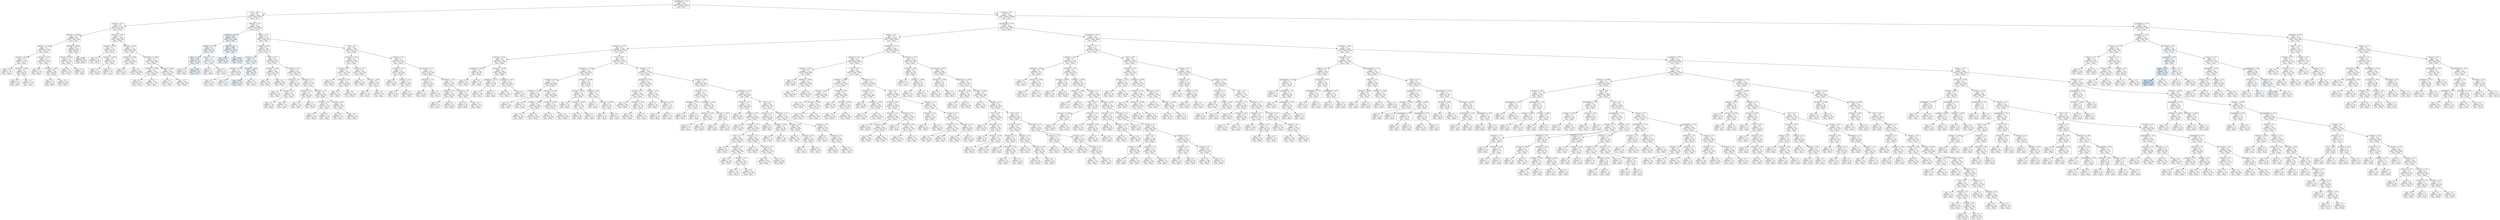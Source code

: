 digraph Tree {
node [shape=box, style="filled", color="black"] ;
0 [label="graphDepth <= 3.5\ngini = 0.5\nsamples = 25791\nvalue = [12881, 12910]\nclass = True", fillcolor="#ffffff"] ;
1 [label="CCR <= 0.55\ngini = 0.5\nsamples = 3829\nvalue = [1903, 1926]\nclass = True", fillcolor="#fdfeff"] ;
0 -> 1 [labeldistance=2.5, labelangle=45, headlabel="True"] ;
2 [label="nbproc <= 4.5\ngini = 0.5\nsamples = 1770\nvalue = [884, 886]\nclass = True", fillcolor="#ffffff"] ;
1 -> 2 ;
3 [label="sdComm <= 0.065\ngini = 0.5\nsamples = 474\nvalue = [236, 238]\nclass = True", fillcolor="#fdfeff"] ;
2 -> 3 ;
4 [label="sdComm <= 0.02\ngini = 0.5\nsamples = 374\nvalue = [187, 187]\nclass = False", fillcolor="#ffffff"] ;
3 -> 4 ;
5 [label="sdComp <= 0.02\ngini = 0.5\nsamples = 146\nvalue = [73, 73]\nclass = False", fillcolor="#ffffff"] ;
4 -> 5 ;
6 [label="gini = 0.5\nsamples = 22\nvalue = [11, 11]\nclass = False", fillcolor="#ffffff"] ;
5 -> 6 ;
7 [label="sdComp <= 0.065\ngini = 0.5\nsamples = 124\nvalue = [62, 62]\nclass = False", fillcolor="#ffffff"] ;
5 -> 7 ;
8 [label="gini = 0.5\nsamples = 10\nvalue = [5, 5]\nclass = False", fillcolor="#ffffff"] ;
7 -> 8 ;
9 [label="gini = 0.5\nsamples = 114\nvalue = [57, 57]\nclass = False", fillcolor="#ffffff"] ;
7 -> 9 ;
10 [label="sdComp <= 0.02\ngini = 0.5\nsamples = 228\nvalue = [114, 114]\nclass = False", fillcolor="#ffffff"] ;
4 -> 10 ;
11 [label="gini = 0.5\nsamples = 30\nvalue = [15, 15]\nclass = False", fillcolor="#ffffff"] ;
10 -> 11 ;
12 [label="sdComp <= 0.065\ngini = 0.5\nsamples = 198\nvalue = [99, 99]\nclass = False", fillcolor="#ffffff"] ;
10 -> 12 ;
13 [label="gini = 0.5\nsamples = 12\nvalue = [6, 6]\nclass = False", fillcolor="#ffffff"] ;
12 -> 13 ;
14 [label="gini = 0.5\nsamples = 186\nvalue = [93, 93]\nclass = False", fillcolor="#ffffff"] ;
12 -> 14 ;
15 [label="sdComp <= 0.065\ngini = 0.5\nsamples = 100\nvalue = [49, 51]\nclass = True", fillcolor="#f7fbfe"] ;
3 -> 15 ;
16 [label="sdComp <= 0.02\ngini = 0.5\nsamples = 38\nvalue = [19, 19]\nclass = False", fillcolor="#ffffff"] ;
15 -> 16 ;
17 [label="gini = 0.5\nsamples = 20\nvalue = [10, 10]\nclass = False", fillcolor="#ffffff"] ;
16 -> 17 ;
18 [label="gini = 0.5\nsamples = 18\nvalue = [9, 9]\nclass = False", fillcolor="#ffffff"] ;
16 -> 18 ;
19 [label="gini = 0.499\nsamples = 62\nvalue = [30, 32]\nclass = True", fillcolor="#f3f9fd"] ;
15 -> 19 ;
20 [label="sdComp <= 0.02\ngini = 0.5\nsamples = 1296\nvalue = [648, 648]\nclass = False", fillcolor="#ffffff"] ;
2 -> 20 ;
21 [label="sdComm <= 0.02\ngini = 0.5\nsamples = 118\nvalue = [59, 59]\nclass = False", fillcolor="#ffffff"] ;
20 -> 21 ;
22 [label="gini = 0.5\nsamples = 72\nvalue = [36, 36]\nclass = False", fillcolor="#ffffff"] ;
21 -> 22 ;
23 [label="sdComm <= 0.065\ngini = 0.5\nsamples = 46\nvalue = [23, 23]\nclass = False", fillcolor="#ffffff"] ;
21 -> 23 ;
24 [label="gini = 0.5\nsamples = 32\nvalue = [16, 16]\nclass = False", fillcolor="#ffffff"] ;
23 -> 24 ;
25 [label="gini = 0.5\nsamples = 14\nvalue = [7, 7]\nclass = False", fillcolor="#ffffff"] ;
23 -> 25 ;
26 [label="sdComm <= 0.02\ngini = 0.5\nsamples = 1178\nvalue = [589, 589]\nclass = False", fillcolor="#ffffff"] ;
20 -> 26 ;
27 [label="sdComp <= 0.065\ngini = 0.5\nsamples = 440\nvalue = [220, 220]\nclass = False", fillcolor="#ffffff"] ;
26 -> 27 ;
28 [label="gini = 0.5\nsamples = 24\nvalue = [12, 12]\nclass = False", fillcolor="#ffffff"] ;
27 -> 28 ;
29 [label="gini = 0.5\nsamples = 416\nvalue = [208, 208]\nclass = False", fillcolor="#ffffff"] ;
27 -> 29 ;
30 [label="sdComm <= 0.065\ngini = 0.5\nsamples = 738\nvalue = [369, 369]\nclass = False", fillcolor="#ffffff"] ;
26 -> 30 ;
31 [label="sdComp <= 0.065\ngini = 0.5\nsamples = 276\nvalue = [138, 138]\nclass = False", fillcolor="#ffffff"] ;
30 -> 31 ;
32 [label="gini = 0.5\nsamples = 54\nvalue = [27, 27]\nclass = False", fillcolor="#ffffff"] ;
31 -> 32 ;
33 [label="gini = 0.5\nsamples = 222\nvalue = [111, 111]\nclass = False", fillcolor="#ffffff"] ;
31 -> 33 ;
34 [label="sdComp <= 0.065\ngini = 0.5\nsamples = 462\nvalue = [231, 231]\nclass = False", fillcolor="#ffffff"] ;
30 -> 34 ;
35 [label="gini = 0.5\nsamples = 74\nvalue = [37, 37]\nclass = False", fillcolor="#ffffff"] ;
34 -> 35 ;
36 [label="gini = 0.5\nsamples = 388\nvalue = [194, 194]\nclass = False", fillcolor="#ffffff"] ;
34 -> 36 ;
37 [label="sdComm <= 0.2\ngini = 0.5\nsamples = 2059\nvalue = [1019, 1040]\nclass = True", fillcolor="#fbfdfe"] ;
1 -> 37 ;
38 [label="sdComp <= 0.65\ngini = 0.499\nsamples = 319\nvalue = [151, 168]\nclass = True", fillcolor="#ebf5fc"] ;
37 -> 38 ;
39 [label="sdComp <= 0.2\ngini = 0.5\nsamples = 78\nvalue = [38, 40]\nclass = True", fillcolor="#f5fafe"] ;
38 -> 39 ;
40 [label="nbproc <= 4.5\ngini = 0.499\nsamples = 46\nvalue = [22, 24]\nclass = True", fillcolor="#eff7fd"] ;
39 -> 40 ;
41 [label="gini = 0.5\nsamples = 12\nvalue = [6, 6]\nclass = False", fillcolor="#ffffff"] ;
40 -> 41 ;
42 [label="gini = 0.498\nsamples = 34\nvalue = [16, 18]\nclass = True", fillcolor="#e9f4fc"] ;
40 -> 42 ;
43 [label="nbproc <= 4.5\ngini = 0.5\nsamples = 32\nvalue = [16, 16]\nclass = False", fillcolor="#ffffff"] ;
39 -> 43 ;
44 [label="gini = 0.5\nsamples = 6\nvalue = [3, 3]\nclass = False", fillcolor="#ffffff"] ;
43 -> 44 ;
45 [label="gini = 0.5\nsamples = 26\nvalue = [13, 13]\nclass = False", fillcolor="#ffffff"] ;
43 -> 45 ;
46 [label="nbproc <= 4.5\ngini = 0.498\nsamples = 241\nvalue = [113, 128]\nclass = True", fillcolor="#e8f4fc"] ;
38 -> 46 ;
47 [label="gini = 0.499\nsamples = 74\nvalue = [35, 39]\nclass = True", fillcolor="#ebf5fc"] ;
46 -> 47 ;
48 [label="gini = 0.498\nsamples = 167\nvalue = [78, 89]\nclass = True", fillcolor="#e7f3fc"] ;
46 -> 48 ;
49 [label="nbproc <= 4.5\ngini = 0.5\nsamples = 1740\nvalue = [868, 872]\nclass = True", fillcolor="#feffff"] ;
37 -> 49 ;
50 [label="sdComp <= 0.65\ngini = 0.5\nsamples = 658\nvalue = [327, 331]\nclass = True", fillcolor="#fdfeff"] ;
49 -> 50 ;
51 [label="sdComp <= 0.2\ngini = 0.5\nsamples = 118\nvalue = [58, 60]\nclass = True", fillcolor="#f8fcfe"] ;
50 -> 51 ;
52 [label="sdComm <= 0.65\ngini = 0.5\nsamples = 60\nvalue = [30, 30]\nclass = False", fillcolor="#ffffff"] ;
51 -> 52 ;
53 [label="gini = 0.5\nsamples = 30\nvalue = [15, 15]\nclass = False", fillcolor="#ffffff"] ;
52 -> 53 ;
54 [label="gini = 0.5\nsamples = 30\nvalue = [15, 15]\nclass = False", fillcolor="#ffffff"] ;
52 -> 54 ;
55 [label="sdComm <= 0.65\ngini = 0.499\nsamples = 58\nvalue = [28, 30]\nclass = True", fillcolor="#f2f8fd"] ;
51 -> 55 ;
56 [label="gini = 0.498\nsamples = 34\nvalue = [16, 18]\nclass = True", fillcolor="#e9f4fc"] ;
55 -> 56 ;
57 [label="gini = 0.5\nsamples = 24\nvalue = [12, 12]\nclass = False", fillcolor="#ffffff"] ;
55 -> 57 ;
58 [label="CCR <= 5.5\ngini = 0.5\nsamples = 540\nvalue = [269, 271]\nclass = True", fillcolor="#fefeff"] ;
50 -> 58 ;
59 [label="sdComm <= 0.65\ngini = 0.5\nsamples = 288\nvalue = [143, 145]\nclass = True", fillcolor="#fcfeff"] ;
58 -> 59 ;
60 [label="gini = 0.5\nsamples = 88\nvalue = [44, 44]\nclass = False", fillcolor="#ffffff"] ;
59 -> 60 ;
61 [label="gini = 0.5\nsamples = 200\nvalue = [99, 101]\nclass = True", fillcolor="#fbfdfe"] ;
59 -> 61 ;
62 [label="sdComm <= 2.0\ngini = 0.5\nsamples = 252\nvalue = [126, 126]\nclass = False", fillcolor="#ffffff"] ;
58 -> 62 ;
63 [label="sdComp <= 2.0\ngini = 0.5\nsamples = 78\nvalue = [39, 39]\nclass = False", fillcolor="#ffffff"] ;
62 -> 63 ;
64 [label="gini = 0.5\nsamples = 36\nvalue = [18, 18]\nclass = False", fillcolor="#ffffff"] ;
63 -> 64 ;
65 [label="sdComp <= 6.5\ngini = 0.5\nsamples = 42\nvalue = [21, 21]\nclass = False", fillcolor="#ffffff"] ;
63 -> 65 ;
66 [label="gini = 0.5\nsamples = 18\nvalue = [9, 9]\nclass = False", fillcolor="#ffffff"] ;
65 -> 66 ;
67 [label="gini = 0.5\nsamples = 24\nvalue = [12, 12]\nclass = False", fillcolor="#ffffff"] ;
65 -> 67 ;
68 [label="sdComp <= 2.0\ngini = 0.5\nsamples = 174\nvalue = [87, 87]\nclass = False", fillcolor="#ffffff"] ;
62 -> 68 ;
69 [label="sdComm <= 6.5\ngini = 0.5\nsamples = 76\nvalue = [38, 38]\nclass = False", fillcolor="#ffffff"] ;
68 -> 69 ;
70 [label="gini = 0.5\nsamples = 36\nvalue = [18, 18]\nclass = False", fillcolor="#ffffff"] ;
69 -> 70 ;
71 [label="gini = 0.5\nsamples = 40\nvalue = [20, 20]\nclass = False", fillcolor="#ffffff"] ;
69 -> 71 ;
72 [label="sdComm <= 6.5\ngini = 0.5\nsamples = 98\nvalue = [49, 49]\nclass = False", fillcolor="#ffffff"] ;
68 -> 72 ;
73 [label="sdComp <= 6.5\ngini = 0.5\nsamples = 32\nvalue = [16, 16]\nclass = False", fillcolor="#ffffff"] ;
72 -> 73 ;
74 [label="gini = 0.5\nsamples = 20\nvalue = [10, 10]\nclass = False", fillcolor="#ffffff"] ;
73 -> 74 ;
75 [label="gini = 0.5\nsamples = 12\nvalue = [6, 6]\nclass = False", fillcolor="#ffffff"] ;
73 -> 75 ;
76 [label="sdComp <= 6.5\ngini = 0.5\nsamples = 66\nvalue = [33, 33]\nclass = False", fillcolor="#ffffff"] ;
72 -> 76 ;
77 [label="gini = 0.5\nsamples = 34\nvalue = [17, 17]\nclass = False", fillcolor="#ffffff"] ;
76 -> 77 ;
78 [label="gini = 0.5\nsamples = 32\nvalue = [16, 16]\nclass = False", fillcolor="#ffffff"] ;
76 -> 78 ;
79 [label="CCR <= 5.5\ngini = 0.5\nsamples = 1082\nvalue = [541, 541]\nclass = False", fillcolor="#ffffff"] ;
49 -> 79 ;
80 [label="sdComm <= 0.65\ngini = 0.5\nsamples = 650\nvalue = [325, 325]\nclass = False", fillcolor="#ffffff"] ;
79 -> 80 ;
81 [label="sdComp <= 0.2\ngini = 0.5\nsamples = 374\nvalue = [187, 187]\nclass = False", fillcolor="#ffffff"] ;
80 -> 81 ;
82 [label="gini = 0.5\nsamples = 38\nvalue = [19, 19]\nclass = False", fillcolor="#ffffff"] ;
81 -> 82 ;
83 [label="sdComp <= 0.65\ngini = 0.5\nsamples = 336\nvalue = [168, 168]\nclass = False", fillcolor="#ffffff"] ;
81 -> 83 ;
84 [label="gini = 0.5\nsamples = 24\nvalue = [12, 12]\nclass = False", fillcolor="#ffffff"] ;
83 -> 84 ;
85 [label="gini = 0.5\nsamples = 312\nvalue = [156, 156]\nclass = False", fillcolor="#ffffff"] ;
83 -> 85 ;
86 [label="sdComp <= 0.2\ngini = 0.5\nsamples = 276\nvalue = [138, 138]\nclass = False", fillcolor="#ffffff"] ;
80 -> 86 ;
87 [label="gini = 0.5\nsamples = 118\nvalue = [59, 59]\nclass = False", fillcolor="#ffffff"] ;
86 -> 87 ;
88 [label="sdComp <= 0.65\ngini = 0.5\nsamples = 158\nvalue = [79, 79]\nclass = False", fillcolor="#ffffff"] ;
86 -> 88 ;
89 [label="gini = 0.5\nsamples = 64\nvalue = [32, 32]\nclass = False", fillcolor="#ffffff"] ;
88 -> 89 ;
90 [label="gini = 0.5\nsamples = 94\nvalue = [47, 47]\nclass = False", fillcolor="#ffffff"] ;
88 -> 90 ;
91 [label="sdComm <= 2.0\ngini = 0.5\nsamples = 432\nvalue = [216, 216]\nclass = False", fillcolor="#ffffff"] ;
79 -> 91 ;
92 [label="sdComp <= 2.0\ngini = 0.5\nsamples = 216\nvalue = [108, 108]\nclass = False", fillcolor="#ffffff"] ;
91 -> 92 ;
93 [label="gini = 0.5\nsamples = 64\nvalue = [32, 32]\nclass = False", fillcolor="#ffffff"] ;
92 -> 93 ;
94 [label="sdComp <= 6.5\ngini = 0.5\nsamples = 152\nvalue = [76, 76]\nclass = False", fillcolor="#ffffff"] ;
92 -> 94 ;
95 [label="gini = 0.5\nsamples = 40\nvalue = [20, 20]\nclass = False", fillcolor="#ffffff"] ;
94 -> 95 ;
96 [label="gini = 0.5\nsamples = 112\nvalue = [56, 56]\nclass = False", fillcolor="#ffffff"] ;
94 -> 96 ;
97 [label="sdComp <= 2.0\ngini = 0.5\nsamples = 216\nvalue = [108, 108]\nclass = False", fillcolor="#ffffff"] ;
91 -> 97 ;
98 [label="sdComm <= 6.5\ngini = 0.5\nsamples = 58\nvalue = [29, 29]\nclass = False", fillcolor="#ffffff"] ;
97 -> 98 ;
99 [label="gini = 0.5\nsamples = 38\nvalue = [19, 19]\nclass = False", fillcolor="#ffffff"] ;
98 -> 99 ;
100 [label="gini = 0.5\nsamples = 20\nvalue = [10, 10]\nclass = False", fillcolor="#ffffff"] ;
98 -> 100 ;
101 [label="sdComm <= 6.5\ngini = 0.5\nsamples = 158\nvalue = [79, 79]\nclass = False", fillcolor="#ffffff"] ;
97 -> 101 ;
102 [label="sdComp <= 6.5\ngini = 0.5\nsamples = 110\nvalue = [55, 55]\nclass = False", fillcolor="#ffffff"] ;
101 -> 102 ;
103 [label="gini = 0.5\nsamples = 54\nvalue = [27, 27]\nclass = False", fillcolor="#ffffff"] ;
102 -> 103 ;
104 [label="gini = 0.5\nsamples = 56\nvalue = [28, 28]\nclass = False", fillcolor="#ffffff"] ;
102 -> 104 ;
105 [label="sdComp <= 6.5\ngini = 0.5\nsamples = 48\nvalue = [24, 24]\nclass = False", fillcolor="#ffffff"] ;
101 -> 105 ;
106 [label="gini = 0.5\nsamples = 18\nvalue = [9, 9]\nclass = False", fillcolor="#ffffff"] ;
105 -> 106 ;
107 [label="gini = 0.5\nsamples = 30\nvalue = [15, 15]\nclass = False", fillcolor="#ffffff"] ;
105 -> 107 ;
108 [label="sdComm <= 6.5\ngini = 0.5\nsamples = 21962\nvalue = [10978, 10984]\nclass = True", fillcolor="#ffffff"] ;
0 -> 108 [labeldistance=2.5, labelangle=-45, headlabel="False"] ;
109 [label="graphDepth <= 6.5\ngini = 0.5\nsamples = 19082\nvalue = [9541, 9541]\nclass = False", fillcolor="#ffffff"] ;
108 -> 109 ;
110 [label="nbproc <= 4.5\ngini = 0.5\nsamples = 11090\nvalue = [5545, 5545]\nclass = False", fillcolor="#ffffff"] ;
109 -> 110 ;
111 [label="sdComm <= 0.02\ngini = 0.5\nsamples = 4204\nvalue = [2102, 2102]\nclass = False", fillcolor="#ffffff"] ;
110 -> 111 ;
112 [label="sdComp <= 0.02\ngini = 0.5\nsamples = 664\nvalue = [332, 332]\nclass = False", fillcolor="#ffffff"] ;
111 -> 112 ;
113 [label="graphSize <= 22.5\ngini = 0.5\nsamples = 100\nvalue = [50, 50]\nclass = False", fillcolor="#ffffff"] ;
112 -> 113 ;
114 [label="gini = 0.5\nsamples = 90\nvalue = [45, 45]\nclass = False", fillcolor="#ffffff"] ;
113 -> 114 ;
115 [label="gini = 0.5\nsamples = 10\nvalue = [5, 5]\nclass = False", fillcolor="#ffffff"] ;
113 -> 115 ;
116 [label="sdComp <= 0.065\ngini = 0.5\nsamples = 564\nvalue = [282, 282]\nclass = False", fillcolor="#ffffff"] ;
112 -> 116 ;
117 [label="graphSize <= 22.5\ngini = 0.5\nsamples = 158\nvalue = [79, 79]\nclass = False", fillcolor="#ffffff"] ;
116 -> 117 ;
118 [label="gini = 0.5\nsamples = 152\nvalue = [76, 76]\nclass = False", fillcolor="#ffffff"] ;
117 -> 118 ;
119 [label="gini = 0.5\nsamples = 6\nvalue = [3, 3]\nclass = False", fillcolor="#ffffff"] ;
117 -> 119 ;
120 [label="graphSize <= 22.5\ngini = 0.5\nsamples = 406\nvalue = [203, 203]\nclass = False", fillcolor="#ffffff"] ;
116 -> 120 ;
121 [label="gini = 0.5\nsamples = 382\nvalue = [191, 191]\nclass = False", fillcolor="#ffffff"] ;
120 -> 121 ;
122 [label="gini = 0.5\nsamples = 24\nvalue = [12, 12]\nclass = False", fillcolor="#ffffff"] ;
120 -> 122 ;
123 [label="CCR <= 0.55\ngini = 0.5\nsamples = 3540\nvalue = [1770, 1770]\nclass = False", fillcolor="#ffffff"] ;
111 -> 123 ;
124 [label="graphSize <= 22.5\ngini = 0.5\nsamples = 1238\nvalue = [619, 619]\nclass = False", fillcolor="#ffffff"] ;
123 -> 124 ;
125 [label="sdComp <= 0.02\ngini = 0.5\nsamples = 1180\nvalue = [590, 590]\nclass = False", fillcolor="#ffffff"] ;
124 -> 125 ;
126 [label="sdComm <= 0.065\ngini = 0.5\nsamples = 184\nvalue = [92, 92]\nclass = False", fillcolor="#ffffff"] ;
125 -> 126 ;
127 [label="gini = 0.5\nsamples = 110\nvalue = [55, 55]\nclass = False", fillcolor="#ffffff"] ;
126 -> 127 ;
128 [label="gini = 0.5\nsamples = 74\nvalue = [37, 37]\nclass = False", fillcolor="#ffffff"] ;
126 -> 128 ;
129 [label="sdComm <= 0.065\ngini = 0.5\nsamples = 996\nvalue = [498, 498]\nclass = False", fillcolor="#ffffff"] ;
125 -> 129 ;
130 [label="sdComp <= 0.065\ngini = 0.5\nsamples = 568\nvalue = [284, 284]\nclass = False", fillcolor="#ffffff"] ;
129 -> 130 ;
131 [label="gini = 0.5\nsamples = 104\nvalue = [52, 52]\nclass = False", fillcolor="#ffffff"] ;
130 -> 131 ;
132 [label="gini = 0.5\nsamples = 464\nvalue = [232, 232]\nclass = False", fillcolor="#ffffff"] ;
130 -> 132 ;
133 [label="sdComp <= 0.065\ngini = 0.5\nsamples = 428\nvalue = [214, 214]\nclass = False", fillcolor="#ffffff"] ;
129 -> 133 ;
134 [label="gini = 0.5\nsamples = 56\nvalue = [28, 28]\nclass = False", fillcolor="#ffffff"] ;
133 -> 134 ;
135 [label="gini = 0.5\nsamples = 372\nvalue = [186, 186]\nclass = False", fillcolor="#ffffff"] ;
133 -> 135 ;
136 [label="sdComm <= 0.065\ngini = 0.5\nsamples = 58\nvalue = [29, 29]\nclass = False", fillcolor="#ffffff"] ;
124 -> 136 ;
137 [label="sdComp <= 0.02\ngini = 0.5\nsamples = 36\nvalue = [18, 18]\nclass = False", fillcolor="#ffffff"] ;
136 -> 137 ;
138 [label="gini = 0.5\nsamples = 12\nvalue = [6, 6]\nclass = False", fillcolor="#ffffff"] ;
137 -> 138 ;
139 [label="sdComp <= 0.065\ngini = 0.5\nsamples = 24\nvalue = [12, 12]\nclass = False", fillcolor="#ffffff"] ;
137 -> 139 ;
140 [label="gini = 0.5\nsamples = 16\nvalue = [8, 8]\nclass = False", fillcolor="#ffffff"] ;
139 -> 140 ;
141 [label="gini = 0.5\nsamples = 8\nvalue = [4, 4]\nclass = False", fillcolor="#ffffff"] ;
139 -> 141 ;
142 [label="sdComp <= 0.02\ngini = 0.5\nsamples = 22\nvalue = [11, 11]\nclass = False", fillcolor="#ffffff"] ;
136 -> 142 ;
143 [label="gini = 0.5\nsamples = 2\nvalue = [1, 1]\nclass = False", fillcolor="#ffffff"] ;
142 -> 143 ;
144 [label="sdComp <= 0.065\ngini = 0.5\nsamples = 20\nvalue = [10, 10]\nclass = False", fillcolor="#ffffff"] ;
142 -> 144 ;
145 [label="gini = 0.5\nsamples = 12\nvalue = [6, 6]\nclass = False", fillcolor="#ffffff"] ;
144 -> 145 ;
146 [label="gini = 0.5\nsamples = 8\nvalue = [4, 4]\nclass = False", fillcolor="#ffffff"] ;
144 -> 146 ;
147 [label="sdComp <= 0.2\ngini = 0.5\nsamples = 2302\nvalue = [1151, 1151]\nclass = False", fillcolor="#ffffff"] ;
123 -> 147 ;
148 [label="graphSize <= 22.5\ngini = 0.5\nsamples = 392\nvalue = [196, 196]\nclass = False", fillcolor="#ffffff"] ;
147 -> 148 ;
149 [label="sdComm <= 0.2\ngini = 0.5\nsamples = 346\nvalue = [173, 173]\nclass = False", fillcolor="#ffffff"] ;
148 -> 149 ;
150 [label="gini = 0.5\nsamples = 206\nvalue = [103, 103]\nclass = False", fillcolor="#ffffff"] ;
149 -> 150 ;
151 [label="sdComm <= 0.65\ngini = 0.5\nsamples = 140\nvalue = [70, 70]\nclass = False", fillcolor="#ffffff"] ;
149 -> 151 ;
152 [label="gini = 0.5\nsamples = 106\nvalue = [53, 53]\nclass = False", fillcolor="#ffffff"] ;
151 -> 152 ;
153 [label="gini = 0.5\nsamples = 34\nvalue = [17, 17]\nclass = False", fillcolor="#ffffff"] ;
151 -> 153 ;
154 [label="sdComm <= 0.2\ngini = 0.5\nsamples = 46\nvalue = [23, 23]\nclass = False", fillcolor="#ffffff"] ;
148 -> 154 ;
155 [label="gini = 0.5\nsamples = 20\nvalue = [10, 10]\nclass = False", fillcolor="#ffffff"] ;
154 -> 155 ;
156 [label="sdComm <= 0.65\ngini = 0.5\nsamples = 26\nvalue = [13, 13]\nclass = False", fillcolor="#ffffff"] ;
154 -> 156 ;
157 [label="gini = 0.5\nsamples = 12\nvalue = [6, 6]\nclass = False", fillcolor="#ffffff"] ;
156 -> 157 ;
158 [label="gini = 0.5\nsamples = 14\nvalue = [7, 7]\nclass = False", fillcolor="#ffffff"] ;
156 -> 158 ;
159 [label="sdComp <= 0.65\ngini = 0.5\nsamples = 1910\nvalue = [955, 955]\nclass = False", fillcolor="#ffffff"] ;
147 -> 159 ;
160 [label="sdComm <= 0.2\ngini = 0.5\nsamples = 238\nvalue = [119, 119]\nclass = False", fillcolor="#ffffff"] ;
159 -> 160 ;
161 [label="graphSize <= 22.5\ngini = 0.5\nsamples = 150\nvalue = [75, 75]\nclass = False", fillcolor="#ffffff"] ;
160 -> 161 ;
162 [label="gini = 0.5\nsamples = 140\nvalue = [70, 70]\nclass = False", fillcolor="#ffffff"] ;
161 -> 162 ;
163 [label="gini = 0.5\nsamples = 10\nvalue = [5, 5]\nclass = False", fillcolor="#ffffff"] ;
161 -> 163 ;
164 [label="graphSize <= 22.5\ngini = 0.5\nsamples = 88\nvalue = [44, 44]\nclass = False", fillcolor="#ffffff"] ;
160 -> 164 ;
165 [label="sdComm <= 0.65\ngini = 0.5\nsamples = 70\nvalue = [35, 35]\nclass = False", fillcolor="#ffffff"] ;
164 -> 165 ;
166 [label="gini = 0.5\nsamples = 14\nvalue = [7, 7]\nclass = False", fillcolor="#ffffff"] ;
165 -> 166 ;
167 [label="gini = 0.5\nsamples = 56\nvalue = [28, 28]\nclass = False", fillcolor="#ffffff"] ;
165 -> 167 ;
168 [label="sdComm <= 0.65\ngini = 0.5\nsamples = 18\nvalue = [9, 9]\nclass = False", fillcolor="#ffffff"] ;
164 -> 168 ;
169 [label="gini = 0.5\nsamples = 8\nvalue = [4, 4]\nclass = False", fillcolor="#ffffff"] ;
168 -> 169 ;
170 [label="gini = 0.5\nsamples = 10\nvalue = [5, 5]\nclass = False", fillcolor="#ffffff"] ;
168 -> 170 ;
171 [label="graphSize <= 22.5\ngini = 0.5\nsamples = 1672\nvalue = [836, 836]\nclass = False", fillcolor="#ffffff"] ;
159 -> 171 ;
172 [label="sdComm <= 0.2\ngini = 0.5\nsamples = 1370\nvalue = [685, 685]\nclass = False", fillcolor="#ffffff"] ;
171 -> 172 ;
173 [label="gini = 0.5\nsamples = 66\nvalue = [33, 33]\nclass = False", fillcolor="#ffffff"] ;
172 -> 173 ;
174 [label="sdComm <= 0.65\ngini = 0.5\nsamples = 1304\nvalue = [652, 652]\nclass = False", fillcolor="#ffffff"] ;
172 -> 174 ;
175 [label="gini = 0.5\nsamples = 76\nvalue = [38, 38]\nclass = False", fillcolor="#ffffff"] ;
174 -> 175 ;
176 [label="sdComm <= 2.0\ngini = 0.5\nsamples = 1228\nvalue = [614, 614]\nclass = False", fillcolor="#ffffff"] ;
174 -> 176 ;
177 [label="CCR <= 5.5\ngini = 0.5\nsamples = 668\nvalue = [334, 334]\nclass = False", fillcolor="#ffffff"] ;
176 -> 177 ;
178 [label="gini = 0.5\nsamples = 50\nvalue = [25, 25]\nclass = False", fillcolor="#ffffff"] ;
177 -> 178 ;
179 [label="sdComp <= 2.0\ngini = 0.5\nsamples = 618\nvalue = [309, 309]\nclass = False", fillcolor="#ffffff"] ;
177 -> 179 ;
180 [label="gini = 0.5\nsamples = 116\nvalue = [58, 58]\nclass = False", fillcolor="#ffffff"] ;
179 -> 180 ;
181 [label="sdComp <= 6.5\ngini = 0.5\nsamples = 502\nvalue = [251, 251]\nclass = False", fillcolor="#ffffff"] ;
179 -> 181 ;
182 [label="gini = 0.5\nsamples = 144\nvalue = [72, 72]\nclass = False", fillcolor="#ffffff"] ;
181 -> 182 ;
183 [label="gini = 0.5\nsamples = 358\nvalue = [179, 179]\nclass = False", fillcolor="#ffffff"] ;
181 -> 183 ;
184 [label="sdComp <= 2.0\ngini = 0.5\nsamples = 560\nvalue = [280, 280]\nclass = False", fillcolor="#ffffff"] ;
176 -> 184 ;
185 [label="gini = 0.5\nsamples = 138\nvalue = [69, 69]\nclass = False", fillcolor="#ffffff"] ;
184 -> 185 ;
186 [label="sdComp <= 6.5\ngini = 0.5\nsamples = 422\nvalue = [211, 211]\nclass = False", fillcolor="#ffffff"] ;
184 -> 186 ;
187 [label="gini = 0.5\nsamples = 224\nvalue = [112, 112]\nclass = False", fillcolor="#ffffff"] ;
186 -> 187 ;
188 [label="gini = 0.5\nsamples = 198\nvalue = [99, 99]\nclass = False", fillcolor="#ffffff"] ;
186 -> 188 ;
189 [label="CCR <= 5.5\ngini = 0.5\nsamples = 302\nvalue = [151, 151]\nclass = False", fillcolor="#ffffff"] ;
171 -> 189 ;
190 [label="sdComm <= 0.2\ngini = 0.5\nsamples = 56\nvalue = [28, 28]\nclass = False", fillcolor="#ffffff"] ;
189 -> 190 ;
191 [label="gini = 0.5\nsamples = 16\nvalue = [8, 8]\nclass = False", fillcolor="#ffffff"] ;
190 -> 191 ;
192 [label="sdComm <= 0.65\ngini = 0.5\nsamples = 40\nvalue = [20, 20]\nclass = False", fillcolor="#ffffff"] ;
190 -> 192 ;
193 [label="gini = 0.5\nsamples = 22\nvalue = [11, 11]\nclass = False", fillcolor="#ffffff"] ;
192 -> 193 ;
194 [label="gini = 0.5\nsamples = 18\nvalue = [9, 9]\nclass = False", fillcolor="#ffffff"] ;
192 -> 194 ;
195 [label="sdComm <= 2.0\ngini = 0.5\nsamples = 246\nvalue = [123, 123]\nclass = False", fillcolor="#ffffff"] ;
189 -> 195 ;
196 [label="sdComp <= 2.0\ngini = 0.5\nsamples = 96\nvalue = [48, 48]\nclass = False", fillcolor="#ffffff"] ;
195 -> 196 ;
197 [label="gini = 0.5\nsamples = 40\nvalue = [20, 20]\nclass = False", fillcolor="#ffffff"] ;
196 -> 197 ;
198 [label="sdComp <= 6.5\ngini = 0.5\nsamples = 56\nvalue = [28, 28]\nclass = False", fillcolor="#ffffff"] ;
196 -> 198 ;
199 [label="gini = 0.5\nsamples = 30\nvalue = [15, 15]\nclass = False", fillcolor="#ffffff"] ;
198 -> 199 ;
200 [label="gini = 0.5\nsamples = 26\nvalue = [13, 13]\nclass = False", fillcolor="#ffffff"] ;
198 -> 200 ;
201 [label="sdComp <= 2.0\ngini = 0.5\nsamples = 150\nvalue = [75, 75]\nclass = False", fillcolor="#ffffff"] ;
195 -> 201 ;
202 [label="gini = 0.5\nsamples = 42\nvalue = [21, 21]\nclass = False", fillcolor="#ffffff"] ;
201 -> 202 ;
203 [label="sdComp <= 6.5\ngini = 0.5\nsamples = 108\nvalue = [54, 54]\nclass = False", fillcolor="#ffffff"] ;
201 -> 203 ;
204 [label="gini = 0.5\nsamples = 84\nvalue = [42, 42]\nclass = False", fillcolor="#ffffff"] ;
203 -> 204 ;
205 [label="gini = 0.5\nsamples = 24\nvalue = [12, 12]\nclass = False", fillcolor="#ffffff"] ;
203 -> 205 ;
206 [label="graphSize <= 22.5\ngini = 0.5\nsamples = 6886\nvalue = [3443, 3443]\nclass = False", fillcolor="#ffffff"] ;
110 -> 206 ;
207 [label="sdComm <= 0.02\ngini = 0.5\nsamples = 5880\nvalue = [2940, 2940]\nclass = False", fillcolor="#ffffff"] ;
206 -> 207 ;
208 [label="sdComp <= 0.02\ngini = 0.5\nsamples = 1118\nvalue = [559, 559]\nclass = False", fillcolor="#ffffff"] ;
207 -> 208 ;
209 [label="gini = 0.5\nsamples = 88\nvalue = [44, 44]\nclass = False", fillcolor="#ffffff"] ;
208 -> 209 ;
210 [label="sdComp <= 0.065\ngini = 0.5\nsamples = 1030\nvalue = [515, 515]\nclass = False", fillcolor="#ffffff"] ;
208 -> 210 ;
211 [label="gini = 0.5\nsamples = 416\nvalue = [208, 208]\nclass = False", fillcolor="#ffffff"] ;
210 -> 211 ;
212 [label="gini = 0.5\nsamples = 614\nvalue = [307, 307]\nclass = False", fillcolor="#ffffff"] ;
210 -> 212 ;
213 [label="CCR <= 0.55\ngini = 0.5\nsamples = 4762\nvalue = [2381, 2381]\nclass = False", fillcolor="#ffffff"] ;
207 -> 213 ;
214 [label="sdComm <= 0.065\ngini = 0.5\nsamples = 2684\nvalue = [1342, 1342]\nclass = False", fillcolor="#ffffff"] ;
213 -> 214 ;
215 [label="sdComp <= 0.02\ngini = 0.5\nsamples = 1318\nvalue = [659, 659]\nclass = False", fillcolor="#ffffff"] ;
214 -> 215 ;
216 [label="gini = 0.5\nsamples = 276\nvalue = [138, 138]\nclass = False", fillcolor="#ffffff"] ;
215 -> 216 ;
217 [label="sdComp <= 0.065\ngini = 0.5\nsamples = 1042\nvalue = [521, 521]\nclass = False", fillcolor="#ffffff"] ;
215 -> 217 ;
218 [label="gini = 0.5\nsamples = 228\nvalue = [114, 114]\nclass = False", fillcolor="#ffffff"] ;
217 -> 218 ;
219 [label="gini = 0.5\nsamples = 814\nvalue = [407, 407]\nclass = False", fillcolor="#ffffff"] ;
217 -> 219 ;
220 [label="sdComp <= 0.02\ngini = 0.5\nsamples = 1366\nvalue = [683, 683]\nclass = False", fillcolor="#ffffff"] ;
214 -> 220 ;
221 [label="gini = 0.5\nsamples = 140\nvalue = [70, 70]\nclass = False", fillcolor="#ffffff"] ;
220 -> 221 ;
222 [label="sdComp <= 0.065\ngini = 0.5\nsamples = 1226\nvalue = [613, 613]\nclass = False", fillcolor="#ffffff"] ;
220 -> 222 ;
223 [label="gini = 0.5\nsamples = 244\nvalue = [122, 122]\nclass = False", fillcolor="#ffffff"] ;
222 -> 223 ;
224 [label="gini = 0.5\nsamples = 982\nvalue = [491, 491]\nclass = False", fillcolor="#ffffff"] ;
222 -> 224 ;
225 [label="sdComp <= 0.2\ngini = 0.5\nsamples = 2078\nvalue = [1039, 1039]\nclass = False", fillcolor="#ffffff"] ;
213 -> 225 ;
226 [label="sdComm <= 0.2\ngini = 0.5\nsamples = 572\nvalue = [286, 286]\nclass = False", fillcolor="#ffffff"] ;
225 -> 226 ;
227 [label="gini = 0.5\nsamples = 136\nvalue = [68, 68]\nclass = False", fillcolor="#ffffff"] ;
226 -> 227 ;
228 [label="sdComm <= 0.65\ngini = 0.5\nsamples = 436\nvalue = [218, 218]\nclass = False", fillcolor="#ffffff"] ;
226 -> 228 ;
229 [label="gini = 0.5\nsamples = 236\nvalue = [118, 118]\nclass = False", fillcolor="#ffffff"] ;
228 -> 229 ;
230 [label="gini = 0.5\nsamples = 200\nvalue = [100, 100]\nclass = False", fillcolor="#ffffff"] ;
228 -> 230 ;
231 [label="CCR <= 5.5\ngini = 0.5\nsamples = 1506\nvalue = [753, 753]\nclass = False", fillcolor="#ffffff"] ;
225 -> 231 ;
232 [label="sdComp <= 0.65\ngini = 0.5\nsamples = 1038\nvalue = [519, 519]\nclass = False", fillcolor="#ffffff"] ;
231 -> 232 ;
233 [label="sdComm <= 0.2\ngini = 0.5\nsamples = 758\nvalue = [379, 379]\nclass = False", fillcolor="#ffffff"] ;
232 -> 233 ;
234 [label="gini = 0.5\nsamples = 118\nvalue = [59, 59]\nclass = False", fillcolor="#ffffff"] ;
233 -> 234 ;
235 [label="sdComm <= 0.65\ngini = 0.5\nsamples = 640\nvalue = [320, 320]\nclass = False", fillcolor="#ffffff"] ;
233 -> 235 ;
236 [label="gini = 0.5\nsamples = 190\nvalue = [95, 95]\nclass = False", fillcolor="#ffffff"] ;
235 -> 236 ;
237 [label="gini = 0.5\nsamples = 450\nvalue = [225, 225]\nclass = False", fillcolor="#ffffff"] ;
235 -> 237 ;
238 [label="sdComm <= 0.2\ngini = 0.5\nsamples = 280\nvalue = [140, 140]\nclass = False", fillcolor="#ffffff"] ;
232 -> 238 ;
239 [label="gini = 0.5\nsamples = 12\nvalue = [6, 6]\nclass = False", fillcolor="#ffffff"] ;
238 -> 239 ;
240 [label="sdComm <= 0.65\ngini = 0.5\nsamples = 268\nvalue = [134, 134]\nclass = False", fillcolor="#ffffff"] ;
238 -> 240 ;
241 [label="gini = 0.5\nsamples = 214\nvalue = [107, 107]\nclass = False", fillcolor="#ffffff"] ;
240 -> 241 ;
242 [label="gini = 0.5\nsamples = 54\nvalue = [27, 27]\nclass = False", fillcolor="#ffffff"] ;
240 -> 242 ;
243 [label="sdComp <= 2.0\ngini = 0.5\nsamples = 468\nvalue = [234, 234]\nclass = False", fillcolor="#ffffff"] ;
231 -> 243 ;
244 [label="sdComm <= 2.0\ngini = 0.5\nsamples = 96\nvalue = [48, 48]\nclass = False", fillcolor="#ffffff"] ;
243 -> 244 ;
245 [label="gini = 0.5\nsamples = 52\nvalue = [26, 26]\nclass = False", fillcolor="#ffffff"] ;
244 -> 245 ;
246 [label="gini = 0.5\nsamples = 44\nvalue = [22, 22]\nclass = False", fillcolor="#ffffff"] ;
244 -> 246 ;
247 [label="sdComp <= 6.5\ngini = 0.5\nsamples = 372\nvalue = [186, 186]\nclass = False", fillcolor="#ffffff"] ;
243 -> 247 ;
248 [label="sdComm <= 2.0\ngini = 0.5\nsamples = 244\nvalue = [122, 122]\nclass = False", fillcolor="#ffffff"] ;
247 -> 248 ;
249 [label="gini = 0.5\nsamples = 100\nvalue = [50, 50]\nclass = False", fillcolor="#ffffff"] ;
248 -> 249 ;
250 [label="gini = 0.5\nsamples = 144\nvalue = [72, 72]\nclass = False", fillcolor="#ffffff"] ;
248 -> 250 ;
251 [label="sdComm <= 2.0\ngini = 0.5\nsamples = 128\nvalue = [64, 64]\nclass = False", fillcolor="#ffffff"] ;
247 -> 251 ;
252 [label="gini = 0.5\nsamples = 56\nvalue = [28, 28]\nclass = False", fillcolor="#ffffff"] ;
251 -> 252 ;
253 [label="gini = 0.5\nsamples = 72\nvalue = [36, 36]\nclass = False", fillcolor="#ffffff"] ;
251 -> 253 ;
254 [label="sdComm <= 0.02\ngini = 0.5\nsamples = 1006\nvalue = [503, 503]\nclass = False", fillcolor="#ffffff"] ;
206 -> 254 ;
255 [label="sdComp <= 0.02\ngini = 0.5\nsamples = 100\nvalue = [50, 50]\nclass = False", fillcolor="#ffffff"] ;
254 -> 255 ;
256 [label="gini = 0.5\nsamples = 34\nvalue = [17, 17]\nclass = False", fillcolor="#ffffff"] ;
255 -> 256 ;
257 [label="sdComp <= 0.065\ngini = 0.5\nsamples = 66\nvalue = [33, 33]\nclass = False", fillcolor="#ffffff"] ;
255 -> 257 ;
258 [label="gini = 0.5\nsamples = 24\nvalue = [12, 12]\nclass = False", fillcolor="#ffffff"] ;
257 -> 258 ;
259 [label="gini = 0.5\nsamples = 42\nvalue = [21, 21]\nclass = False", fillcolor="#ffffff"] ;
257 -> 259 ;
260 [label="sdComp <= 0.02\ngini = 0.5\nsamples = 906\nvalue = [453, 453]\nclass = False", fillcolor="#ffffff"] ;
254 -> 260 ;
261 [label="sdComm <= 0.065\ngini = 0.5\nsamples = 84\nvalue = [42, 42]\nclass = False", fillcolor="#ffffff"] ;
260 -> 261 ;
262 [label="gini = 0.5\nsamples = 36\nvalue = [18, 18]\nclass = False", fillcolor="#ffffff"] ;
261 -> 262 ;
263 [label="gini = 0.5\nsamples = 48\nvalue = [24, 24]\nclass = False", fillcolor="#ffffff"] ;
261 -> 263 ;
264 [label="sdComm <= 0.065\ngini = 0.5\nsamples = 822\nvalue = [411, 411]\nclass = False", fillcolor="#ffffff"] ;
260 -> 264 ;
265 [label="sdComp <= 0.065\ngini = 0.5\nsamples = 90\nvalue = [45, 45]\nclass = False", fillcolor="#ffffff"] ;
264 -> 265 ;
266 [label="gini = 0.5\nsamples = 18\nvalue = [9, 9]\nclass = False", fillcolor="#ffffff"] ;
265 -> 266 ;
267 [label="gini = 0.5\nsamples = 72\nvalue = [36, 36]\nclass = False", fillcolor="#ffffff"] ;
265 -> 267 ;
268 [label="sdComp <= 0.065\ngini = 0.5\nsamples = 732\nvalue = [366, 366]\nclass = False", fillcolor="#ffffff"] ;
264 -> 268 ;
269 [label="gini = 0.5\nsamples = 28\nvalue = [14, 14]\nclass = False", fillcolor="#ffffff"] ;
268 -> 269 ;
270 [label="sdComp <= 0.2\ngini = 0.5\nsamples = 704\nvalue = [352, 352]\nclass = False", fillcolor="#ffffff"] ;
268 -> 270 ;
271 [label="CCR <= 0.55\ngini = 0.5\nsamples = 240\nvalue = [120, 120]\nclass = False", fillcolor="#ffffff"] ;
270 -> 271 ;
272 [label="gini = 0.5\nsamples = 82\nvalue = [41, 41]\nclass = False", fillcolor="#ffffff"] ;
271 -> 272 ;
273 [label="sdComm <= 0.2\ngini = 0.5\nsamples = 158\nvalue = [79, 79]\nclass = False", fillcolor="#ffffff"] ;
271 -> 273 ;
274 [label="gini = 0.5\nsamples = 10\nvalue = [5, 5]\nclass = False", fillcolor="#ffffff"] ;
273 -> 274 ;
275 [label="sdComm <= 0.65\ngini = 0.5\nsamples = 148\nvalue = [74, 74]\nclass = False", fillcolor="#ffffff"] ;
273 -> 275 ;
276 [label="gini = 0.5\nsamples = 46\nvalue = [23, 23]\nclass = False", fillcolor="#ffffff"] ;
275 -> 276 ;
277 [label="gini = 0.5\nsamples = 102\nvalue = [51, 51]\nclass = False", fillcolor="#ffffff"] ;
275 -> 277 ;
278 [label="CCR <= 5.5\ngini = 0.5\nsamples = 464\nvalue = [232, 232]\nclass = False", fillcolor="#ffffff"] ;
270 -> 278 ;
279 [label="sdComp <= 0.65\ngini = 0.5\nsamples = 284\nvalue = [142, 142]\nclass = False", fillcolor="#ffffff"] ;
278 -> 279 ;
280 [label="sdComm <= 0.2\ngini = 0.5\nsamples = 98\nvalue = [49, 49]\nclass = False", fillcolor="#ffffff"] ;
279 -> 280 ;
281 [label="gini = 0.5\nsamples = 8\nvalue = [4, 4]\nclass = False", fillcolor="#ffffff"] ;
280 -> 281 ;
282 [label="sdComm <= 0.65\ngini = 0.5\nsamples = 90\nvalue = [45, 45]\nclass = False", fillcolor="#ffffff"] ;
280 -> 282 ;
283 [label="gini = 0.5\nsamples = 38\nvalue = [19, 19]\nclass = False", fillcolor="#ffffff"] ;
282 -> 283 ;
284 [label="gini = 0.5\nsamples = 52\nvalue = [26, 26]\nclass = False", fillcolor="#ffffff"] ;
282 -> 284 ;
285 [label="sdComm <= 0.2\ngini = 0.5\nsamples = 186\nvalue = [93, 93]\nclass = False", fillcolor="#ffffff"] ;
279 -> 285 ;
286 [label="gini = 0.5\nsamples = 106\nvalue = [53, 53]\nclass = False", fillcolor="#ffffff"] ;
285 -> 286 ;
287 [label="sdComm <= 0.65\ngini = 0.5\nsamples = 80\nvalue = [40, 40]\nclass = False", fillcolor="#ffffff"] ;
285 -> 287 ;
288 [label="gini = 0.5\nsamples = 40\nvalue = [20, 20]\nclass = False", fillcolor="#ffffff"] ;
287 -> 288 ;
289 [label="gini = 0.5\nsamples = 40\nvalue = [20, 20]\nclass = False", fillcolor="#ffffff"] ;
287 -> 289 ;
290 [label="sdComm <= 2.0\ngini = 0.5\nsamples = 180\nvalue = [90, 90]\nclass = False", fillcolor="#ffffff"] ;
278 -> 290 ;
291 [label="sdComp <= 2.0\ngini = 0.5\nsamples = 76\nvalue = [38, 38]\nclass = False", fillcolor="#ffffff"] ;
290 -> 291 ;
292 [label="gini = 0.5\nsamples = 32\nvalue = [16, 16]\nclass = False", fillcolor="#ffffff"] ;
291 -> 292 ;
293 [label="gini = 0.5\nsamples = 44\nvalue = [22, 22]\nclass = False", fillcolor="#ffffff"] ;
291 -> 293 ;
294 [label="sdComp <= 2.0\ngini = 0.5\nsamples = 104\nvalue = [52, 52]\nclass = False", fillcolor="#ffffff"] ;
290 -> 294 ;
295 [label="gini = 0.5\nsamples = 48\nvalue = [24, 24]\nclass = False", fillcolor="#ffffff"] ;
294 -> 295 ;
296 [label="sdComp <= 6.5\ngini = 0.5\nsamples = 56\nvalue = [28, 28]\nclass = False", fillcolor="#ffffff"] ;
294 -> 296 ;
297 [label="gini = 0.5\nsamples = 32\nvalue = [16, 16]\nclass = False", fillcolor="#ffffff"] ;
296 -> 297 ;
298 [label="gini = 0.5\nsamples = 24\nvalue = [12, 12]\nclass = False", fillcolor="#ffffff"] ;
296 -> 298 ;
299 [label="graphSize <= 40.0\ngini = 0.5\nsamples = 7992\nvalue = [3996, 3996]\nclass = False", fillcolor="#ffffff"] ;
109 -> 299 ;
300 [label="nbproc <= 4.5\ngini = 0.5\nsamples = 2914\nvalue = [1457, 1457]\nclass = False", fillcolor="#ffffff"] ;
299 -> 300 ;
301 [label="sdComp <= 0.02\ngini = 0.5\nsamples = 1112\nvalue = [556, 556]\nclass = False", fillcolor="#ffffff"] ;
300 -> 301 ;
302 [label="sdComm <= 0.02\ngini = 0.5\nsamples = 82\nvalue = [41, 41]\nclass = False", fillcolor="#ffffff"] ;
301 -> 302 ;
303 [label="gini = 0.5\nsamples = 24\nvalue = [12, 12]\nclass = False", fillcolor="#ffffff"] ;
302 -> 303 ;
304 [label="sdComm <= 0.065\ngini = 0.5\nsamples = 58\nvalue = [29, 29]\nclass = False", fillcolor="#ffffff"] ;
302 -> 304 ;
305 [label="gini = 0.5\nsamples = 32\nvalue = [16, 16]\nclass = False", fillcolor="#ffffff"] ;
304 -> 305 ;
306 [label="gini = 0.5\nsamples = 26\nvalue = [13, 13]\nclass = False", fillcolor="#ffffff"] ;
304 -> 306 ;
307 [label="sdComm <= 0.02\ngini = 0.5\nsamples = 1030\nvalue = [515, 515]\nclass = False", fillcolor="#ffffff"] ;
301 -> 307 ;
308 [label="sdComp <= 0.065\ngini = 0.5\nsamples = 108\nvalue = [54, 54]\nclass = False", fillcolor="#ffffff"] ;
307 -> 308 ;
309 [label="gini = 0.5\nsamples = 12\nvalue = [6, 6]\nclass = False", fillcolor="#ffffff"] ;
308 -> 309 ;
310 [label="gini = 0.5\nsamples = 96\nvalue = [48, 48]\nclass = False", fillcolor="#ffffff"] ;
308 -> 310 ;
311 [label="sdComp <= 0.065\ngini = 0.5\nsamples = 922\nvalue = [461, 461]\nclass = False", fillcolor="#ffffff"] ;
307 -> 311 ;
312 [label="sdComm <= 0.065\ngini = 0.5\nsamples = 40\nvalue = [20, 20]\nclass = False", fillcolor="#ffffff"] ;
311 -> 312 ;
313 [label="gini = 0.5\nsamples = 14\nvalue = [7, 7]\nclass = False", fillcolor="#ffffff"] ;
312 -> 313 ;
314 [label="gini = 0.5\nsamples = 26\nvalue = [13, 13]\nclass = False", fillcolor="#ffffff"] ;
312 -> 314 ;
315 [label="sdComp <= 0.2\ngini = 0.5\nsamples = 882\nvalue = [441, 441]\nclass = False", fillcolor="#ffffff"] ;
311 -> 315 ;
316 [label="CCR <= 0.55\ngini = 0.5\nsamples = 164\nvalue = [82, 82]\nclass = False", fillcolor="#ffffff"] ;
315 -> 316 ;
317 [label="sdComm <= 0.065\ngini = 0.5\nsamples = 64\nvalue = [32, 32]\nclass = False", fillcolor="#ffffff"] ;
316 -> 317 ;
318 [label="gini = 0.5\nsamples = 44\nvalue = [22, 22]\nclass = False", fillcolor="#ffffff"] ;
317 -> 318 ;
319 [label="gini = 0.5\nsamples = 20\nvalue = [10, 10]\nclass = False", fillcolor="#ffffff"] ;
317 -> 319 ;
320 [label="sdComm <= 0.2\ngini = 0.5\nsamples = 100\nvalue = [50, 50]\nclass = False", fillcolor="#ffffff"] ;
316 -> 320 ;
321 [label="gini = 0.5\nsamples = 28\nvalue = [14, 14]\nclass = False", fillcolor="#ffffff"] ;
320 -> 321 ;
322 [label="sdComm <= 0.65\ngini = 0.5\nsamples = 72\nvalue = [36, 36]\nclass = False", fillcolor="#ffffff"] ;
320 -> 322 ;
323 [label="gini = 0.5\nsamples = 44\nvalue = [22, 22]\nclass = False", fillcolor="#ffffff"] ;
322 -> 323 ;
324 [label="gini = 0.5\nsamples = 28\nvalue = [14, 14]\nclass = False", fillcolor="#ffffff"] ;
322 -> 324 ;
325 [label="sdComp <= 0.65\ngini = 0.5\nsamples = 718\nvalue = [359, 359]\nclass = False", fillcolor="#ffffff"] ;
315 -> 325 ;
326 [label="sdComm <= 0.2\ngini = 0.5\nsamples = 134\nvalue = [67, 67]\nclass = False", fillcolor="#ffffff"] ;
325 -> 326 ;
327 [label="gini = 0.5\nsamples = 58\nvalue = [29, 29]\nclass = False", fillcolor="#ffffff"] ;
326 -> 327 ;
328 [label="sdComm <= 0.65\ngini = 0.5\nsamples = 76\nvalue = [38, 38]\nclass = False", fillcolor="#ffffff"] ;
326 -> 328 ;
329 [label="gini = 0.5\nsamples = 24\nvalue = [12, 12]\nclass = False", fillcolor="#ffffff"] ;
328 -> 329 ;
330 [label="gini = 0.5\nsamples = 52\nvalue = [26, 26]\nclass = False", fillcolor="#ffffff"] ;
328 -> 330 ;
331 [label="sdComm <= 0.2\ngini = 0.5\nsamples = 584\nvalue = [292, 292]\nclass = False", fillcolor="#ffffff"] ;
325 -> 331 ;
332 [label="gini = 0.5\nsamples = 18\nvalue = [9, 9]\nclass = False", fillcolor="#ffffff"] ;
331 -> 332 ;
333 [label="sdComp <= 2.0\ngini = 0.5\nsamples = 566\nvalue = [283, 283]\nclass = False", fillcolor="#ffffff"] ;
331 -> 333 ;
334 [label="CCR <= 5.5\ngini = 0.5\nsamples = 196\nvalue = [98, 98]\nclass = False", fillcolor="#ffffff"] ;
333 -> 334 ;
335 [label="sdComm <= 0.65\ngini = 0.5\nsamples = 68\nvalue = [34, 34]\nclass = False", fillcolor="#ffffff"] ;
334 -> 335 ;
336 [label="gini = 0.5\nsamples = 18\nvalue = [9, 9]\nclass = False", fillcolor="#ffffff"] ;
335 -> 336 ;
337 [label="gini = 0.5\nsamples = 50\nvalue = [25, 25]\nclass = False", fillcolor="#ffffff"] ;
335 -> 337 ;
338 [label="sdComm <= 2.0\ngini = 0.5\nsamples = 128\nvalue = [64, 64]\nclass = False", fillcolor="#ffffff"] ;
334 -> 338 ;
339 [label="gini = 0.5\nsamples = 90\nvalue = [45, 45]\nclass = False", fillcolor="#ffffff"] ;
338 -> 339 ;
340 [label="gini = 0.5\nsamples = 38\nvalue = [19, 19]\nclass = False", fillcolor="#ffffff"] ;
338 -> 340 ;
341 [label="sdComm <= 2.0\ngini = 0.5\nsamples = 370\nvalue = [185, 185]\nclass = False", fillcolor="#ffffff"] ;
333 -> 341 ;
342 [label="sdComp <= 6.5\ngini = 0.5\nsamples = 150\nvalue = [75, 75]\nclass = False", fillcolor="#ffffff"] ;
341 -> 342 ;
343 [label="gini = 0.5\nsamples = 64\nvalue = [32, 32]\nclass = False", fillcolor="#ffffff"] ;
342 -> 343 ;
344 [label="gini = 0.5\nsamples = 86\nvalue = [43, 43]\nclass = False", fillcolor="#ffffff"] ;
342 -> 344 ;
345 [label="sdComp <= 6.5\ngini = 0.5\nsamples = 220\nvalue = [110, 110]\nclass = False", fillcolor="#ffffff"] ;
341 -> 345 ;
346 [label="gini = 0.5\nsamples = 196\nvalue = [98, 98]\nclass = False", fillcolor="#ffffff"] ;
345 -> 346 ;
347 [label="gini = 0.5\nsamples = 24\nvalue = [12, 12]\nclass = False", fillcolor="#ffffff"] ;
345 -> 347 ;
348 [label="CCR <= 0.55\ngini = 0.5\nsamples = 1802\nvalue = [901, 901]\nclass = False", fillcolor="#ffffff"] ;
300 -> 348 ;
349 [label="sdComp <= 0.02\ngini = 0.5\nsamples = 774\nvalue = [387, 387]\nclass = False", fillcolor="#ffffff"] ;
348 -> 349 ;
350 [label="sdComm <= 0.02\ngini = 0.5\nsamples = 140\nvalue = [70, 70]\nclass = False", fillcolor="#ffffff"] ;
349 -> 350 ;
351 [label="gini = 0.5\nsamples = 24\nvalue = [12, 12]\nclass = False", fillcolor="#ffffff"] ;
350 -> 351 ;
352 [label="gini = 0.5\nsamples = 116\nvalue = [58, 58]\nclass = False", fillcolor="#ffffff"] ;
350 -> 352 ;
353 [label="sdComp <= 0.065\ngini = 0.5\nsamples = 634\nvalue = [317, 317]\nclass = False", fillcolor="#ffffff"] ;
349 -> 353 ;
354 [label="sdComm <= 0.02\ngini = 0.5\nsamples = 294\nvalue = [147, 147]\nclass = False", fillcolor="#ffffff"] ;
353 -> 354 ;
355 [label="gini = 0.5\nsamples = 90\nvalue = [45, 45]\nclass = False", fillcolor="#ffffff"] ;
354 -> 355 ;
356 [label="sdComm <= 0.065\ngini = 0.5\nsamples = 204\nvalue = [102, 102]\nclass = False", fillcolor="#ffffff"] ;
354 -> 356 ;
357 [label="gini = 0.5\nsamples = 116\nvalue = [58, 58]\nclass = False", fillcolor="#ffffff"] ;
356 -> 357 ;
358 [label="gini = 0.5\nsamples = 88\nvalue = [44, 44]\nclass = False", fillcolor="#ffffff"] ;
356 -> 358 ;
359 [label="sdComm <= 0.02\ngini = 0.5\nsamples = 340\nvalue = [170, 170]\nclass = False", fillcolor="#ffffff"] ;
353 -> 359 ;
360 [label="gini = 0.5\nsamples = 202\nvalue = [101, 101]\nclass = False", fillcolor="#ffffff"] ;
359 -> 360 ;
361 [label="sdComm <= 0.065\ngini = 0.5\nsamples = 138\nvalue = [69, 69]\nclass = False", fillcolor="#ffffff"] ;
359 -> 361 ;
362 [label="gini = 0.5\nsamples = 64\nvalue = [32, 32]\nclass = False", fillcolor="#ffffff"] ;
361 -> 362 ;
363 [label="gini = 0.5\nsamples = 74\nvalue = [37, 37]\nclass = False", fillcolor="#ffffff"] ;
361 -> 363 ;
364 [label="sdComm <= 0.2\ngini = 0.5\nsamples = 1028\nvalue = [514, 514]\nclass = False", fillcolor="#ffffff"] ;
348 -> 364 ;
365 [label="sdComp <= 0.2\ngini = 0.5\nsamples = 176\nvalue = [88, 88]\nclass = False", fillcolor="#ffffff"] ;
364 -> 365 ;
366 [label="gini = 0.5\nsamples = 38\nvalue = [19, 19]\nclass = False", fillcolor="#ffffff"] ;
365 -> 366 ;
367 [label="sdComp <= 0.65\ngini = 0.5\nsamples = 138\nvalue = [69, 69]\nclass = False", fillcolor="#ffffff"] ;
365 -> 367 ;
368 [label="gini = 0.5\nsamples = 110\nvalue = [55, 55]\nclass = False", fillcolor="#ffffff"] ;
367 -> 368 ;
369 [label="gini = 0.5\nsamples = 28\nvalue = [14, 14]\nclass = False", fillcolor="#ffffff"] ;
367 -> 369 ;
370 [label="sdComm <= 0.65\ngini = 0.5\nsamples = 852\nvalue = [426, 426]\nclass = False", fillcolor="#ffffff"] ;
364 -> 370 ;
371 [label="sdComp <= 0.2\ngini = 0.5\nsamples = 110\nvalue = [55, 55]\nclass = False", fillcolor="#ffffff"] ;
370 -> 371 ;
372 [label="gini = 0.5\nsamples = 54\nvalue = [27, 27]\nclass = False", fillcolor="#ffffff"] ;
371 -> 372 ;
373 [label="sdComp <= 0.65\ngini = 0.5\nsamples = 56\nvalue = [28, 28]\nclass = False", fillcolor="#ffffff"] ;
371 -> 373 ;
374 [label="gini = 0.5\nsamples = 38\nvalue = [19, 19]\nclass = False", fillcolor="#ffffff"] ;
373 -> 374 ;
375 [label="gini = 0.5\nsamples = 18\nvalue = [9, 9]\nclass = False", fillcolor="#ffffff"] ;
373 -> 375 ;
376 [label="CCR <= 5.5\ngini = 0.5\nsamples = 742\nvalue = [371, 371]\nclass = False", fillcolor="#ffffff"] ;
370 -> 376 ;
377 [label="sdComp <= 0.2\ngini = 0.5\nsamples = 138\nvalue = [69, 69]\nclass = False", fillcolor="#ffffff"] ;
376 -> 377 ;
378 [label="gini = 0.5\nsamples = 80\nvalue = [40, 40]\nclass = False", fillcolor="#ffffff"] ;
377 -> 378 ;
379 [label="sdComp <= 0.65\ngini = 0.5\nsamples = 58\nvalue = [29, 29]\nclass = False", fillcolor="#ffffff"] ;
377 -> 379 ;
380 [label="gini = 0.5\nsamples = 36\nvalue = [18, 18]\nclass = False", fillcolor="#ffffff"] ;
379 -> 380 ;
381 [label="gini = 0.5\nsamples = 22\nvalue = [11, 11]\nclass = False", fillcolor="#ffffff"] ;
379 -> 381 ;
382 [label="sdComm <= 2.0\ngini = 0.5\nsamples = 604\nvalue = [302, 302]\nclass = False", fillcolor="#ffffff"] ;
376 -> 382 ;
383 [label="sdComp <= 2.0\ngini = 0.5\nsamples = 234\nvalue = [117, 117]\nclass = False", fillcolor="#ffffff"] ;
382 -> 383 ;
384 [label="gini = 0.5\nsamples = 140\nvalue = [70, 70]\nclass = False", fillcolor="#ffffff"] ;
383 -> 384 ;
385 [label="sdComp <= 6.5\ngini = 0.5\nsamples = 94\nvalue = [47, 47]\nclass = False", fillcolor="#ffffff"] ;
383 -> 385 ;
386 [label="gini = 0.5\nsamples = 52\nvalue = [26, 26]\nclass = False", fillcolor="#ffffff"] ;
385 -> 386 ;
387 [label="gini = 0.5\nsamples = 42\nvalue = [21, 21]\nclass = False", fillcolor="#ffffff"] ;
385 -> 387 ;
388 [label="sdComp <= 2.0\ngini = 0.5\nsamples = 370\nvalue = [185, 185]\nclass = False", fillcolor="#ffffff"] ;
382 -> 388 ;
389 [label="gini = 0.5\nsamples = 144\nvalue = [72, 72]\nclass = False", fillcolor="#ffffff"] ;
388 -> 389 ;
390 [label="sdComp <= 6.5\ngini = 0.5\nsamples = 226\nvalue = [113, 113]\nclass = False", fillcolor="#ffffff"] ;
388 -> 390 ;
391 [label="gini = 0.5\nsamples = 186\nvalue = [93, 93]\nclass = False", fillcolor="#ffffff"] ;
390 -> 391 ;
392 [label="gini = 0.5\nsamples = 40\nvalue = [20, 20]\nclass = False", fillcolor="#ffffff"] ;
390 -> 392 ;
393 [label="sdComm <= 0.02\ngini = 0.5\nsamples = 5078\nvalue = [2539, 2539]\nclass = False", fillcolor="#ffffff"] ;
299 -> 393 ;
394 [label="sdComp <= 0.02\ngini = 0.5\nsamples = 382\nvalue = [191, 191]\nclass = False", fillcolor="#ffffff"] ;
393 -> 394 ;
395 [label="nbproc <= 4.5\ngini = 0.5\nsamples = 106\nvalue = [53, 53]\nclass = False", fillcolor="#ffffff"] ;
394 -> 395 ;
396 [label="graphDepth <= 12.5\ngini = 0.5\nsamples = 42\nvalue = [21, 21]\nclass = False", fillcolor="#ffffff"] ;
395 -> 396 ;
397 [label="gini = 0.5\nsamples = 2\nvalue = [1, 1]\nclass = False", fillcolor="#ffffff"] ;
396 -> 397 ;
398 [label="graphSize <= 75.0\ngini = 0.5\nsamples = 40\nvalue = [20, 20]\nclass = False", fillcolor="#ffffff"] ;
396 -> 398 ;
399 [label="gini = 0.5\nsamples = 20\nvalue = [10, 10]\nclass = False", fillcolor="#ffffff"] ;
398 -> 399 ;
400 [label="graphDepth <= 25.5\ngini = 0.5\nsamples = 20\nvalue = [10, 10]\nclass = False", fillcolor="#ffffff"] ;
398 -> 400 ;
401 [label="gini = 0.5\nsamples = 6\nvalue = [3, 3]\nclass = False", fillcolor="#ffffff"] ;
400 -> 401 ;
402 [label="gini = 0.5\nsamples = 14\nvalue = [7, 7]\nclass = False", fillcolor="#ffffff"] ;
400 -> 402 ;
403 [label="graphSize <= 75.0\ngini = 0.5\nsamples = 64\nvalue = [32, 32]\nclass = False", fillcolor="#ffffff"] ;
395 -> 403 ;
404 [label="graphDepth <= 12.5\ngini = 0.5\nsamples = 44\nvalue = [22, 22]\nclass = False", fillcolor="#ffffff"] ;
403 -> 404 ;
405 [label="gini = 0.5\nsamples = 32\nvalue = [16, 16]\nclass = False", fillcolor="#ffffff"] ;
404 -> 405 ;
406 [label="gini = 0.5\nsamples = 12\nvalue = [6, 6]\nclass = False", fillcolor="#ffffff"] ;
404 -> 406 ;
407 [label="graphDepth <= 25.5\ngini = 0.5\nsamples = 20\nvalue = [10, 10]\nclass = False", fillcolor="#ffffff"] ;
403 -> 407 ;
408 [label="gini = 0.5\nsamples = 4\nvalue = [2, 2]\nclass = False", fillcolor="#ffffff"] ;
407 -> 408 ;
409 [label="gini = 0.5\nsamples = 16\nvalue = [8, 8]\nclass = False", fillcolor="#ffffff"] ;
407 -> 409 ;
410 [label="graphDepth <= 12.5\ngini = 0.5\nsamples = 276\nvalue = [138, 138]\nclass = False", fillcolor="#ffffff"] ;
394 -> 410 ;
411 [label="nbproc <= 4.5\ngini = 0.5\nsamples = 60\nvalue = [30, 30]\nclass = False", fillcolor="#ffffff"] ;
410 -> 411 ;
412 [label="sdComp <= 0.065\ngini = 0.5\nsamples = 20\nvalue = [10, 10]\nclass = False", fillcolor="#ffffff"] ;
411 -> 412 ;
413 [label="gini = 0.5\nsamples = 12\nvalue = [6, 6]\nclass = False", fillcolor="#ffffff"] ;
412 -> 413 ;
414 [label="gini = 0.5\nsamples = 8\nvalue = [4, 4]\nclass = False", fillcolor="#ffffff"] ;
412 -> 414 ;
415 [label="sdComp <= 0.065\ngini = 0.5\nsamples = 40\nvalue = [20, 20]\nclass = False", fillcolor="#ffffff"] ;
411 -> 415 ;
416 [label="gini = 0.5\nsamples = 24\nvalue = [12, 12]\nclass = False", fillcolor="#ffffff"] ;
415 -> 416 ;
417 [label="gini = 0.5\nsamples = 16\nvalue = [8, 8]\nclass = False", fillcolor="#ffffff"] ;
415 -> 417 ;
418 [label="nbproc <= 4.5\ngini = 0.5\nsamples = 216\nvalue = [108, 108]\nclass = False", fillcolor="#ffffff"] ;
410 -> 418 ;
419 [label="graphSize <= 75.0\ngini = 0.5\nsamples = 98\nvalue = [49, 49]\nclass = False", fillcolor="#ffffff"] ;
418 -> 419 ;
420 [label="sdComp <= 0.065\ngini = 0.5\nsamples = 26\nvalue = [13, 13]\nclass = False", fillcolor="#ffffff"] ;
419 -> 420 ;
421 [label="gini = 0.5\nsamples = 12\nvalue = [6, 6]\nclass = False", fillcolor="#ffffff"] ;
420 -> 421 ;
422 [label="gini = 0.5\nsamples = 14\nvalue = [7, 7]\nclass = False", fillcolor="#ffffff"] ;
420 -> 422 ;
423 [label="sdComp <= 0.065\ngini = 0.5\nsamples = 72\nvalue = [36, 36]\nclass = False", fillcolor="#ffffff"] ;
419 -> 423 ;
424 [label="graphDepth <= 25.5\ngini = 0.5\nsamples = 34\nvalue = [17, 17]\nclass = False", fillcolor="#ffffff"] ;
423 -> 424 ;
425 [label="gini = 0.5\nsamples = 16\nvalue = [8, 8]\nclass = False", fillcolor="#ffffff"] ;
424 -> 425 ;
426 [label="gini = 0.5\nsamples = 18\nvalue = [9, 9]\nclass = False", fillcolor="#ffffff"] ;
424 -> 426 ;
427 [label="graphDepth <= 25.5\ngini = 0.5\nsamples = 38\nvalue = [19, 19]\nclass = False", fillcolor="#ffffff"] ;
423 -> 427 ;
428 [label="gini = 0.5\nsamples = 26\nvalue = [13, 13]\nclass = False", fillcolor="#ffffff"] ;
427 -> 428 ;
429 [label="gini = 0.5\nsamples = 12\nvalue = [6, 6]\nclass = False", fillcolor="#ffffff"] ;
427 -> 429 ;
430 [label="graphSize <= 75.0\ngini = 0.5\nsamples = 118\nvalue = [59, 59]\nclass = False", fillcolor="#ffffff"] ;
418 -> 430 ;
431 [label="sdComp <= 0.065\ngini = 0.5\nsamples = 60\nvalue = [30, 30]\nclass = False", fillcolor="#ffffff"] ;
430 -> 431 ;
432 [label="gini = 0.5\nsamples = 36\nvalue = [18, 18]\nclass = False", fillcolor="#ffffff"] ;
431 -> 432 ;
433 [label="gini = 0.5\nsamples = 24\nvalue = [12, 12]\nclass = False", fillcolor="#ffffff"] ;
431 -> 433 ;
434 [label="sdComp <= 0.065\ngini = 0.5\nsamples = 58\nvalue = [29, 29]\nclass = False", fillcolor="#ffffff"] ;
430 -> 434 ;
435 [label="graphDepth <= 25.5\ngini = 0.5\nsamples = 28\nvalue = [14, 14]\nclass = False", fillcolor="#ffffff"] ;
434 -> 435 ;
436 [label="gini = 0.5\nsamples = 12\nvalue = [6, 6]\nclass = False", fillcolor="#ffffff"] ;
435 -> 436 ;
437 [label="gini = 0.5\nsamples = 16\nvalue = [8, 8]\nclass = False", fillcolor="#ffffff"] ;
435 -> 437 ;
438 [label="graphDepth <= 25.5\ngini = 0.5\nsamples = 30\nvalue = [15, 15]\nclass = False", fillcolor="#ffffff"] ;
434 -> 438 ;
439 [label="gini = 0.5\nsamples = 12\nvalue = [6, 6]\nclass = False", fillcolor="#ffffff"] ;
438 -> 439 ;
440 [label="gini = 0.5\nsamples = 18\nvalue = [9, 9]\nclass = False", fillcolor="#ffffff"] ;
438 -> 440 ;
441 [label="graphSize <= 75.0\ngini = 0.5\nsamples = 4696\nvalue = [2348, 2348]\nclass = False", fillcolor="#ffffff"] ;
393 -> 441 ;
442 [label="nbproc <= 4.5\ngini = 0.5\nsamples = 2612\nvalue = [1306, 1306]\nclass = False", fillcolor="#ffffff"] ;
441 -> 442 ;
443 [label="sdComm <= 0.065\ngini = 0.5\nsamples = 1272\nvalue = [636, 636]\nclass = False", fillcolor="#ffffff"] ;
442 -> 443 ;
444 [label="sdComp <= 0.02\ngini = 0.5\nsamples = 108\nvalue = [54, 54]\nclass = False", fillcolor="#ffffff"] ;
443 -> 444 ;
445 [label="graphDepth <= 12.5\ngini = 0.5\nsamples = 36\nvalue = [18, 18]\nclass = False", fillcolor="#ffffff"] ;
444 -> 445 ;
446 [label="gini = 0.5\nsamples = 12\nvalue = [6, 6]\nclass = False", fillcolor="#ffffff"] ;
445 -> 446 ;
447 [label="gini = 0.5\nsamples = 24\nvalue = [12, 12]\nclass = False", fillcolor="#ffffff"] ;
445 -> 447 ;
448 [label="graphDepth <= 12.5\ngini = 0.5\nsamples = 72\nvalue = [36, 36]\nclass = False", fillcolor="#ffffff"] ;
444 -> 448 ;
449 [label="sdComp <= 0.065\ngini = 0.5\nsamples = 42\nvalue = [21, 21]\nclass = False", fillcolor="#ffffff"] ;
448 -> 449 ;
450 [label="gini = 0.5\nsamples = 12\nvalue = [6, 6]\nclass = False", fillcolor="#ffffff"] ;
449 -> 450 ;
451 [label="gini = 0.5\nsamples = 30\nvalue = [15, 15]\nclass = False", fillcolor="#ffffff"] ;
449 -> 451 ;
452 [label="sdComp <= 0.065\ngini = 0.5\nsamples = 30\nvalue = [15, 15]\nclass = False", fillcolor="#ffffff"] ;
448 -> 452 ;
453 [label="gini = 0.5\nsamples = 16\nvalue = [8, 8]\nclass = False", fillcolor="#ffffff"] ;
452 -> 453 ;
454 [label="gini = 0.5\nsamples = 14\nvalue = [7, 7]\nclass = False", fillcolor="#ffffff"] ;
452 -> 454 ;
455 [label="CCR <= 0.55\ngini = 0.5\nsamples = 1164\nvalue = [582, 582]\nclass = False", fillcolor="#ffffff"] ;
443 -> 455 ;
456 [label="graphDepth <= 12.5\ngini = 0.5\nsamples = 100\nvalue = [50, 50]\nclass = False", fillcolor="#ffffff"] ;
455 -> 456 ;
457 [label="sdComp <= 0.055\ngini = 0.5\nsamples = 32\nvalue = [16, 16]\nclass = False", fillcolor="#ffffff"] ;
456 -> 457 ;
458 [label="gini = 0.5\nsamples = 6\nvalue = [3, 3]\nclass = False", fillcolor="#ffffff"] ;
457 -> 458 ;
459 [label="gini = 0.5\nsamples = 26\nvalue = [13, 13]\nclass = False", fillcolor="#ffffff"] ;
457 -> 459 ;
460 [label="sdComp <= 0.02\ngini = 0.5\nsamples = 68\nvalue = [34, 34]\nclass = False", fillcolor="#ffffff"] ;
456 -> 460 ;
461 [label="gini = 0.5\nsamples = 60\nvalue = [30, 30]\nclass = False", fillcolor="#ffffff"] ;
460 -> 461 ;
462 [label="gini = 0.5\nsamples = 8\nvalue = [4, 4]\nclass = False", fillcolor="#ffffff"] ;
460 -> 462 ;
463 [label="CCR <= 5.5\ngini = 0.5\nsamples = 1064\nvalue = [532, 532]\nclass = False", fillcolor="#ffffff"] ;
455 -> 463 ;
464 [label="graphDepth <= 12.5\ngini = 0.5\nsamples = 236\nvalue = [118, 118]\nclass = False", fillcolor="#ffffff"] ;
463 -> 464 ;
465 [label="sdComp <= 0.2\ngini = 0.5\nsamples = 122\nvalue = [61, 61]\nclass = False", fillcolor="#ffffff"] ;
464 -> 465 ;
466 [label="sdComm <= 0.2\ngini = 0.5\nsamples = 32\nvalue = [16, 16]\nclass = False", fillcolor="#ffffff"] ;
465 -> 466 ;
467 [label="gini = 0.5\nsamples = 18\nvalue = [9, 9]\nclass = False", fillcolor="#ffffff"] ;
466 -> 467 ;
468 [label="sdComm <= 0.65\ngini = 0.5\nsamples = 14\nvalue = [7, 7]\nclass = False", fillcolor="#ffffff"] ;
466 -> 468 ;
469 [label="gini = 0.5\nsamples = 8\nvalue = [4, 4]\nclass = False", fillcolor="#ffffff"] ;
468 -> 469 ;
470 [label="gini = 0.5\nsamples = 6\nvalue = [3, 3]\nclass = False", fillcolor="#ffffff"] ;
468 -> 470 ;
471 [label="sdComm <= 0.2\ngini = 0.5\nsamples = 90\nvalue = [45, 45]\nclass = False", fillcolor="#ffffff"] ;
465 -> 471 ;
472 [label="sdComp <= 0.65\ngini = 0.5\nsamples = 36\nvalue = [18, 18]\nclass = False", fillcolor="#ffffff"] ;
471 -> 472 ;
473 [label="gini = 0.5\nsamples = 16\nvalue = [8, 8]\nclass = False", fillcolor="#ffffff"] ;
472 -> 473 ;
474 [label="gini = 0.5\nsamples = 20\nvalue = [10, 10]\nclass = False", fillcolor="#ffffff"] ;
472 -> 474 ;
475 [label="sdComm <= 0.65\ngini = 0.5\nsamples = 54\nvalue = [27, 27]\nclass = False", fillcolor="#ffffff"] ;
471 -> 475 ;
476 [label="sdComp <= 0.65\ngini = 0.5\nsamples = 34\nvalue = [17, 17]\nclass = False", fillcolor="#ffffff"] ;
475 -> 476 ;
477 [label="gini = 0.5\nsamples = 22\nvalue = [11, 11]\nclass = False", fillcolor="#ffffff"] ;
476 -> 477 ;
478 [label="gini = 0.5\nsamples = 12\nvalue = [6, 6]\nclass = False", fillcolor="#ffffff"] ;
476 -> 478 ;
479 [label="sdComp <= 0.65\ngini = 0.5\nsamples = 20\nvalue = [10, 10]\nclass = False", fillcolor="#ffffff"] ;
475 -> 479 ;
480 [label="gini = 0.5\nsamples = 10\nvalue = [5, 5]\nclass = False", fillcolor="#ffffff"] ;
479 -> 480 ;
481 [label="gini = 0.5\nsamples = 10\nvalue = [5, 5]\nclass = False", fillcolor="#ffffff"] ;
479 -> 481 ;
482 [label="sdComm <= 0.2\ngini = 0.5\nsamples = 114\nvalue = [57, 57]\nclass = False", fillcolor="#ffffff"] ;
464 -> 482 ;
483 [label="sdComp <= 0.2\ngini = 0.5\nsamples = 50\nvalue = [25, 25]\nclass = False", fillcolor="#ffffff"] ;
482 -> 483 ;
484 [label="gini = 0.5\nsamples = 28\nvalue = [14, 14]\nclass = False", fillcolor="#ffffff"] ;
483 -> 484 ;
485 [label="sdComp <= 0.65\ngini = 0.5\nsamples = 22\nvalue = [11, 11]\nclass = False", fillcolor="#ffffff"] ;
483 -> 485 ;
486 [label="gini = 0.5\nsamples = 16\nvalue = [8, 8]\nclass = False", fillcolor="#ffffff"] ;
485 -> 486 ;
487 [label="gini = 0.5\nsamples = 6\nvalue = [3, 3]\nclass = False", fillcolor="#ffffff"] ;
485 -> 487 ;
488 [label="sdComm <= 0.65\ngini = 0.5\nsamples = 64\nvalue = [32, 32]\nclass = False", fillcolor="#ffffff"] ;
482 -> 488 ;
489 [label="sdComp <= 0.2\ngini = 0.5\nsamples = 26\nvalue = [13, 13]\nclass = False", fillcolor="#ffffff"] ;
488 -> 489 ;
490 [label="gini = 0.5\nsamples = 14\nvalue = [7, 7]\nclass = False", fillcolor="#ffffff"] ;
489 -> 490 ;
491 [label="sdComp <= 0.65\ngini = 0.5\nsamples = 12\nvalue = [6, 6]\nclass = False", fillcolor="#ffffff"] ;
489 -> 491 ;
492 [label="gini = 0.5\nsamples = 8\nvalue = [4, 4]\nclass = False", fillcolor="#ffffff"] ;
491 -> 492 ;
493 [label="gini = 0.5\nsamples = 4\nvalue = [2, 2]\nclass = False", fillcolor="#ffffff"] ;
491 -> 493 ;
494 [label="sdComp <= 0.2\ngini = 0.5\nsamples = 38\nvalue = [19, 19]\nclass = False", fillcolor="#ffffff"] ;
488 -> 494 ;
495 [label="gini = 0.5\nsamples = 12\nvalue = [6, 6]\nclass = False", fillcolor="#ffffff"] ;
494 -> 495 ;
496 [label="sdComp <= 0.65\ngini = 0.5\nsamples = 26\nvalue = [13, 13]\nclass = False", fillcolor="#ffffff"] ;
494 -> 496 ;
497 [label="gini = 0.5\nsamples = 18\nvalue = [9, 9]\nclass = False", fillcolor="#ffffff"] ;
496 -> 497 ;
498 [label="gini = 0.5\nsamples = 8\nvalue = [4, 4]\nclass = False", fillcolor="#ffffff"] ;
496 -> 498 ;
499 [label="sdComp <= 2.0\ngini = 0.5\nsamples = 828\nvalue = [414, 414]\nclass = False", fillcolor="#ffffff"] ;
463 -> 499 ;
500 [label="graphDepth <= 12.5\ngini = 0.5\nsamples = 278\nvalue = [139, 139]\nclass = False", fillcolor="#ffffff"] ;
499 -> 500 ;
501 [label="sdComm <= 2.0\ngini = 0.5\nsamples = 64\nvalue = [32, 32]\nclass = False", fillcolor="#ffffff"] ;
500 -> 501 ;
502 [label="gini = 0.5\nsamples = 32\nvalue = [16, 16]\nclass = False", fillcolor="#ffffff"] ;
501 -> 502 ;
503 [label="gini = 0.5\nsamples = 32\nvalue = [16, 16]\nclass = False", fillcolor="#ffffff"] ;
501 -> 503 ;
504 [label="sdComm <= 2.0\ngini = 0.5\nsamples = 214\nvalue = [107, 107]\nclass = False", fillcolor="#ffffff"] ;
500 -> 504 ;
505 [label="gini = 0.5\nsamples = 118\nvalue = [59, 59]\nclass = False", fillcolor="#ffffff"] ;
504 -> 505 ;
506 [label="gini = 0.5\nsamples = 96\nvalue = [48, 48]\nclass = False", fillcolor="#ffffff"] ;
504 -> 506 ;
507 [label="graphDepth <= 12.5\ngini = 0.5\nsamples = 550\nvalue = [275, 275]\nclass = False", fillcolor="#ffffff"] ;
499 -> 507 ;
508 [label="sdComm <= 2.0\ngini = 0.5\nsamples = 104\nvalue = [52, 52]\nclass = False", fillcolor="#ffffff"] ;
507 -> 508 ;
509 [label="sdComp <= 6.5\ngini = 0.5\nsamples = 58\nvalue = [29, 29]\nclass = False", fillcolor="#ffffff"] ;
508 -> 509 ;
510 [label="gini = 0.5\nsamples = 42\nvalue = [21, 21]\nclass = False", fillcolor="#ffffff"] ;
509 -> 510 ;
511 [label="gini = 0.5\nsamples = 16\nvalue = [8, 8]\nclass = False", fillcolor="#ffffff"] ;
509 -> 511 ;
512 [label="sdComp <= 6.5\ngini = 0.5\nsamples = 46\nvalue = [23, 23]\nclass = False", fillcolor="#ffffff"] ;
508 -> 512 ;
513 [label="gini = 0.5\nsamples = 36\nvalue = [18, 18]\nclass = False", fillcolor="#ffffff"] ;
512 -> 513 ;
514 [label="gini = 0.5\nsamples = 10\nvalue = [5, 5]\nclass = False", fillcolor="#ffffff"] ;
512 -> 514 ;
515 [label="sdComp <= 6.5\ngini = 0.5\nsamples = 446\nvalue = [223, 223]\nclass = False", fillcolor="#ffffff"] ;
507 -> 515 ;
516 [label="sdComm <= 2.0\ngini = 0.5\nsamples = 250\nvalue = [125, 125]\nclass = False", fillcolor="#ffffff"] ;
515 -> 516 ;
517 [label="gini = 0.5\nsamples = 124\nvalue = [62, 62]\nclass = False", fillcolor="#ffffff"] ;
516 -> 517 ;
518 [label="gini = 0.5\nsamples = 126\nvalue = [63, 63]\nclass = False", fillcolor="#ffffff"] ;
516 -> 518 ;
519 [label="sdComm <= 2.0\ngini = 0.5\nsamples = 196\nvalue = [98, 98]\nclass = False", fillcolor="#ffffff"] ;
515 -> 519 ;
520 [label="gini = 0.5\nsamples = 74\nvalue = [37, 37]\nclass = False", fillcolor="#ffffff"] ;
519 -> 520 ;
521 [label="gini = 0.5\nsamples = 122\nvalue = [61, 61]\nclass = False", fillcolor="#ffffff"] ;
519 -> 521 ;
522 [label="graphDepth <= 12.5\ngini = 0.5\nsamples = 1340\nvalue = [670, 670]\nclass = False", fillcolor="#ffffff"] ;
442 -> 522 ;
523 [label="sdComm <= 0.065\ngini = 0.5\nsamples = 424\nvalue = [212, 212]\nclass = False", fillcolor="#ffffff"] ;
522 -> 523 ;
524 [label="sdComp <= 0.02\ngini = 0.5\nsamples = 40\nvalue = [20, 20]\nclass = False", fillcolor="#ffffff"] ;
523 -> 524 ;
525 [label="gini = 0.5\nsamples = 16\nvalue = [8, 8]\nclass = False", fillcolor="#ffffff"] ;
524 -> 525 ;
526 [label="sdComp <= 0.065\ngini = 0.5\nsamples = 24\nvalue = [12, 12]\nclass = False", fillcolor="#ffffff"] ;
524 -> 526 ;
527 [label="gini = 0.5\nsamples = 18\nvalue = [9, 9]\nclass = False", fillcolor="#ffffff"] ;
526 -> 527 ;
528 [label="gini = 0.5\nsamples = 6\nvalue = [3, 3]\nclass = False", fillcolor="#ffffff"] ;
526 -> 528 ;
529 [label="sdComm <= 0.2\ngini = 0.5\nsamples = 384\nvalue = [192, 192]\nclass = False", fillcolor="#ffffff"] ;
523 -> 529 ;
530 [label="sdComp <= 0.055\ngini = 0.5\nsamples = 80\nvalue = [40, 40]\nclass = False", fillcolor="#ffffff"] ;
529 -> 530 ;
531 [label="gini = 0.5\nsamples = 8\nvalue = [4, 4]\nclass = False", fillcolor="#ffffff"] ;
530 -> 531 ;
532 [label="CCR <= 0.55\ngini = 0.5\nsamples = 72\nvalue = [36, 36]\nclass = False", fillcolor="#ffffff"] ;
530 -> 532 ;
533 [label="gini = 0.5\nsamples = 20\nvalue = [10, 10]\nclass = False", fillcolor="#ffffff"] ;
532 -> 533 ;
534 [label="sdComp <= 0.2\ngini = 0.5\nsamples = 52\nvalue = [26, 26]\nclass = False", fillcolor="#ffffff"] ;
532 -> 534 ;
535 [label="gini = 0.5\nsamples = 16\nvalue = [8, 8]\nclass = False", fillcolor="#ffffff"] ;
534 -> 535 ;
536 [label="sdComp <= 0.65\ngini = 0.5\nsamples = 36\nvalue = [18, 18]\nclass = False", fillcolor="#ffffff"] ;
534 -> 536 ;
537 [label="gini = 0.5\nsamples = 24\nvalue = [12, 12]\nclass = False", fillcolor="#ffffff"] ;
536 -> 537 ;
538 [label="gini = 0.5\nsamples = 12\nvalue = [6, 6]\nclass = False", fillcolor="#ffffff"] ;
536 -> 538 ;
539 [label="CCR <= 5.5\ngini = 0.5\nsamples = 304\nvalue = [152, 152]\nclass = False", fillcolor="#ffffff"] ;
529 -> 539 ;
540 [label="sdComm <= 0.65\ngini = 0.5\nsamples = 98\nvalue = [49, 49]\nclass = False", fillcolor="#ffffff"] ;
539 -> 540 ;
541 [label="sdComp <= 0.2\ngini = 0.5\nsamples = 42\nvalue = [21, 21]\nclass = False", fillcolor="#ffffff"] ;
540 -> 541 ;
542 [label="gini = 0.5\nsamples = 18\nvalue = [9, 9]\nclass = False", fillcolor="#ffffff"] ;
541 -> 542 ;
543 [label="sdComp <= 0.65\ngini = 0.5\nsamples = 24\nvalue = [12, 12]\nclass = False", fillcolor="#ffffff"] ;
541 -> 543 ;
544 [label="gini = 0.5\nsamples = 18\nvalue = [9, 9]\nclass = False", fillcolor="#ffffff"] ;
543 -> 544 ;
545 [label="gini = 0.5\nsamples = 6\nvalue = [3, 3]\nclass = False", fillcolor="#ffffff"] ;
543 -> 545 ;
546 [label="sdComp <= 0.2\ngini = 0.5\nsamples = 56\nvalue = [28, 28]\nclass = False", fillcolor="#ffffff"] ;
540 -> 546 ;
547 [label="gini = 0.5\nsamples = 24\nvalue = [12, 12]\nclass = False", fillcolor="#ffffff"] ;
546 -> 547 ;
548 [label="sdComp <= 0.65\ngini = 0.5\nsamples = 32\nvalue = [16, 16]\nclass = False", fillcolor="#ffffff"] ;
546 -> 548 ;
549 [label="gini = 0.5\nsamples = 18\nvalue = [9, 9]\nclass = False", fillcolor="#ffffff"] ;
548 -> 549 ;
550 [label="gini = 0.5\nsamples = 14\nvalue = [7, 7]\nclass = False", fillcolor="#ffffff"] ;
548 -> 550 ;
551 [label="sdComm <= 2.0\ngini = 0.5\nsamples = 206\nvalue = [103, 103]\nclass = False", fillcolor="#ffffff"] ;
539 -> 551 ;
552 [label="sdComp <= 2.0\ngini = 0.5\nsamples = 94\nvalue = [47, 47]\nclass = False", fillcolor="#ffffff"] ;
551 -> 552 ;
553 [label="gini = 0.5\nsamples = 46\nvalue = [23, 23]\nclass = False", fillcolor="#ffffff"] ;
552 -> 553 ;
554 [label="sdComp <= 6.5\ngini = 0.5\nsamples = 48\nvalue = [24, 24]\nclass = False", fillcolor="#ffffff"] ;
552 -> 554 ;
555 [label="gini = 0.5\nsamples = 30\nvalue = [15, 15]\nclass = False", fillcolor="#ffffff"] ;
554 -> 555 ;
556 [label="gini = 0.5\nsamples = 18\nvalue = [9, 9]\nclass = False", fillcolor="#ffffff"] ;
554 -> 556 ;
557 [label="sdComp <= 2.0\ngini = 0.5\nsamples = 112\nvalue = [56, 56]\nclass = False", fillcolor="#ffffff"] ;
551 -> 557 ;
558 [label="gini = 0.5\nsamples = 60\nvalue = [30, 30]\nclass = False", fillcolor="#ffffff"] ;
557 -> 558 ;
559 [label="sdComp <= 6.5\ngini = 0.5\nsamples = 52\nvalue = [26, 26]\nclass = False", fillcolor="#ffffff"] ;
557 -> 559 ;
560 [label="gini = 0.5\nsamples = 38\nvalue = [19, 19]\nclass = False", fillcolor="#ffffff"] ;
559 -> 560 ;
561 [label="gini = 0.5\nsamples = 14\nvalue = [7, 7]\nclass = False", fillcolor="#ffffff"] ;
559 -> 561 ;
562 [label="sdComp <= 0.02\ngini = 0.5\nsamples = 916\nvalue = [458, 458]\nclass = False", fillcolor="#ffffff"] ;
522 -> 562 ;
563 [label="sdComm <= 0.065\ngini = 0.5\nsamples = 96\nvalue = [48, 48]\nclass = False", fillcolor="#ffffff"] ;
562 -> 563 ;
564 [label="gini = 0.5\nsamples = 28\nvalue = [14, 14]\nclass = False", fillcolor="#ffffff"] ;
563 -> 564 ;
565 [label="gini = 0.5\nsamples = 68\nvalue = [34, 34]\nclass = False", fillcolor="#ffffff"] ;
563 -> 565 ;
566 [label="sdComm <= 0.065\ngini = 0.5\nsamples = 820\nvalue = [410, 410]\nclass = False", fillcolor="#ffffff"] ;
562 -> 566 ;
567 [label="sdComp <= 0.065\ngini = 0.5\nsamples = 54\nvalue = [27, 27]\nclass = False", fillcolor="#ffffff"] ;
566 -> 567 ;
568 [label="gini = 0.5\nsamples = 26\nvalue = [13, 13]\nclass = False", fillcolor="#ffffff"] ;
567 -> 568 ;
569 [label="gini = 0.5\nsamples = 28\nvalue = [14, 14]\nclass = False", fillcolor="#ffffff"] ;
567 -> 569 ;
570 [label="CCR <= 0.55\ngini = 0.5\nsamples = 766\nvalue = [383, 383]\nclass = False", fillcolor="#ffffff"] ;
566 -> 570 ;
571 [label="gini = 0.5\nsamples = 16\nvalue = [8, 8]\nclass = False", fillcolor="#ffffff"] ;
570 -> 571 ;
572 [label="sdComm <= 0.2\ngini = 0.5\nsamples = 750\nvalue = [375, 375]\nclass = False", fillcolor="#ffffff"] ;
570 -> 572 ;
573 [label="sdComp <= 0.2\ngini = 0.5\nsamples = 80\nvalue = [40, 40]\nclass = False", fillcolor="#ffffff"] ;
572 -> 573 ;
574 [label="gini = 0.5\nsamples = 32\nvalue = [16, 16]\nclass = False", fillcolor="#ffffff"] ;
573 -> 574 ;
575 [label="sdComp <= 0.65\ngini = 0.5\nsamples = 48\nvalue = [24, 24]\nclass = False", fillcolor="#ffffff"] ;
573 -> 575 ;
576 [label="gini = 0.5\nsamples = 44\nvalue = [22, 22]\nclass = False", fillcolor="#ffffff"] ;
575 -> 576 ;
577 [label="gini = 0.5\nsamples = 4\nvalue = [2, 2]\nclass = False", fillcolor="#ffffff"] ;
575 -> 577 ;
578 [label="sdComp <= 0.2\ngini = 0.5\nsamples = 670\nvalue = [335, 335]\nclass = False", fillcolor="#ffffff"] ;
572 -> 578 ;
579 [label="sdComm <= 0.65\ngini = 0.5\nsamples = 74\nvalue = [37, 37]\nclass = False", fillcolor="#ffffff"] ;
578 -> 579 ;
580 [label="gini = 0.5\nsamples = 48\nvalue = [24, 24]\nclass = False", fillcolor="#ffffff"] ;
579 -> 580 ;
581 [label="gini = 0.5\nsamples = 26\nvalue = [13, 13]\nclass = False", fillcolor="#ffffff"] ;
579 -> 581 ;
582 [label="sdComm <= 0.65\ngini = 0.5\nsamples = 596\nvalue = [298, 298]\nclass = False", fillcolor="#ffffff"] ;
578 -> 582 ;
583 [label="sdComp <= 0.65\ngini = 0.5\nsamples = 34\nvalue = [17, 17]\nclass = False", fillcolor="#ffffff"] ;
582 -> 583 ;
584 [label="gini = 0.5\nsamples = 14\nvalue = [7, 7]\nclass = False", fillcolor="#ffffff"] ;
583 -> 584 ;
585 [label="gini = 0.5\nsamples = 20\nvalue = [10, 10]\nclass = False", fillcolor="#ffffff"] ;
583 -> 585 ;
586 [label="sdComp <= 0.65\ngini = 0.5\nsamples = 562\nvalue = [281, 281]\nclass = False", fillcolor="#ffffff"] ;
582 -> 586 ;
587 [label="gini = 0.5\nsamples = 14\nvalue = [7, 7]\nclass = False", fillcolor="#ffffff"] ;
586 -> 587 ;
588 [label="sdComm <= 2.0\ngini = 0.5\nsamples = 548\nvalue = [274, 274]\nclass = False", fillcolor="#ffffff"] ;
586 -> 588 ;
589 [label="CCR <= 5.5\ngini = 0.5\nsamples = 310\nvalue = [155, 155]\nclass = False", fillcolor="#ffffff"] ;
588 -> 589 ;
590 [label="gini = 0.5\nsamples = 12\nvalue = [6, 6]\nclass = False", fillcolor="#ffffff"] ;
589 -> 590 ;
591 [label="sdComp <= 2.0\ngini = 0.5\nsamples = 298\nvalue = [149, 149]\nclass = False", fillcolor="#ffffff"] ;
589 -> 591 ;
592 [label="gini = 0.5\nsamples = 104\nvalue = [52, 52]\nclass = False", fillcolor="#ffffff"] ;
591 -> 592 ;
593 [label="sdComp <= 6.5\ngini = 0.5\nsamples = 194\nvalue = [97, 97]\nclass = False", fillcolor="#ffffff"] ;
591 -> 593 ;
594 [label="gini = 0.5\nsamples = 108\nvalue = [54, 54]\nclass = False", fillcolor="#ffffff"] ;
593 -> 594 ;
595 [label="gini = 0.5\nsamples = 86\nvalue = [43, 43]\nclass = False", fillcolor="#ffffff"] ;
593 -> 595 ;
596 [label="sdComp <= 2.0\ngini = 0.5\nsamples = 238\nvalue = [119, 119]\nclass = False", fillcolor="#ffffff"] ;
588 -> 596 ;
597 [label="gini = 0.5\nsamples = 52\nvalue = [26, 26]\nclass = False", fillcolor="#ffffff"] ;
596 -> 597 ;
598 [label="sdComp <= 6.5\ngini = 0.5\nsamples = 186\nvalue = [93, 93]\nclass = False", fillcolor="#ffffff"] ;
596 -> 598 ;
599 [label="gini = 0.5\nsamples = 132\nvalue = [66, 66]\nclass = False", fillcolor="#ffffff"] ;
598 -> 599 ;
600 [label="gini = 0.5\nsamples = 54\nvalue = [27, 27]\nclass = False", fillcolor="#ffffff"] ;
598 -> 600 ;
601 [label="nbproc <= 4.5\ngini = 0.5\nsamples = 2084\nvalue = [1042, 1042]\nclass = False", fillcolor="#ffffff"] ;
441 -> 601 ;
602 [label="sdComm <= 0.065\ngini = 0.5\nsamples = 1078\nvalue = [539, 539]\nclass = False", fillcolor="#ffffff"] ;
601 -> 602 ;
603 [label="sdComp <= 0.02\ngini = 0.5\nsamples = 116\nvalue = [58, 58]\nclass = False", fillcolor="#ffffff"] ;
602 -> 603 ;
604 [label="graphDepth <= 25.5\ngini = 0.5\nsamples = 44\nvalue = [22, 22]\nclass = False", fillcolor="#ffffff"] ;
603 -> 604 ;
605 [label="gini = 0.5\nsamples = 24\nvalue = [12, 12]\nclass = False", fillcolor="#ffffff"] ;
604 -> 605 ;
606 [label="gini = 0.5\nsamples = 20\nvalue = [10, 10]\nclass = False", fillcolor="#ffffff"] ;
604 -> 606 ;
607 [label="graphDepth <= 25.5\ngini = 0.5\nsamples = 72\nvalue = [36, 36]\nclass = False", fillcolor="#ffffff"] ;
603 -> 607 ;
608 [label="sdComp <= 0.065\ngini = 0.5\nsamples = 42\nvalue = [21, 21]\nclass = False", fillcolor="#ffffff"] ;
607 -> 608 ;
609 [label="gini = 0.5\nsamples = 26\nvalue = [13, 13]\nclass = False", fillcolor="#ffffff"] ;
608 -> 609 ;
610 [label="gini = 0.5\nsamples = 16\nvalue = [8, 8]\nclass = False", fillcolor="#ffffff"] ;
608 -> 610 ;
611 [label="sdComp <= 0.065\ngini = 0.5\nsamples = 30\nvalue = [15, 15]\nclass = False", fillcolor="#ffffff"] ;
607 -> 611 ;
612 [label="gini = 0.5\nsamples = 10\nvalue = [5, 5]\nclass = False", fillcolor="#ffffff"] ;
611 -> 612 ;
613 [label="gini = 0.5\nsamples = 20\nvalue = [10, 10]\nclass = False", fillcolor="#ffffff"] ;
611 -> 613 ;
614 [label="sdComp <= 0.02\ngini = 0.5\nsamples = 962\nvalue = [481, 481]\nclass = False", fillcolor="#ffffff"] ;
602 -> 614 ;
615 [label="graphDepth <= 25.5\ngini = 0.5\nsamples = 14\nvalue = [7, 7]\nclass = False", fillcolor="#ffffff"] ;
614 -> 615 ;
616 [label="gini = 0.5\nsamples = 10\nvalue = [5, 5]\nclass = False", fillcolor="#ffffff"] ;
615 -> 616 ;
617 [label="gini = 0.5\nsamples = 4\nvalue = [2, 2]\nclass = False", fillcolor="#ffffff"] ;
615 -> 617 ;
618 [label="sdComm <= 0.2\ngini = 0.5\nsamples = 948\nvalue = [474, 474]\nclass = False", fillcolor="#ffffff"] ;
614 -> 618 ;
619 [label="graphDepth <= 25.5\ngini = 0.5\nsamples = 132\nvalue = [66, 66]\nclass = False", fillcolor="#ffffff"] ;
618 -> 619 ;
620 [label="CCR <= 0.55\ngini = 0.5\nsamples = 64\nvalue = [32, 32]\nclass = False", fillcolor="#ffffff"] ;
619 -> 620 ;
621 [label="sdComp <= 0.065\ngini = 0.5\nsamples = 8\nvalue = [4, 4]\nclass = False", fillcolor="#ffffff"] ;
620 -> 621 ;
622 [label="gini = 0.5\nsamples = 4\nvalue = [2, 2]\nclass = False", fillcolor="#ffffff"] ;
621 -> 622 ;
623 [label="gini = 0.5\nsamples = 4\nvalue = [2, 2]\nclass = False", fillcolor="#ffffff"] ;
621 -> 623 ;
624 [label="sdComp <= 0.2\ngini = 0.5\nsamples = 56\nvalue = [28, 28]\nclass = False", fillcolor="#ffffff"] ;
620 -> 624 ;
625 [label="gini = 0.5\nsamples = 12\nvalue = [6, 6]\nclass = False", fillcolor="#ffffff"] ;
624 -> 625 ;
626 [label="sdComp <= 0.65\ngini = 0.5\nsamples = 44\nvalue = [22, 22]\nclass = False", fillcolor="#ffffff"] ;
624 -> 626 ;
627 [label="gini = 0.5\nsamples = 28\nvalue = [14, 14]\nclass = False", fillcolor="#ffffff"] ;
626 -> 627 ;
628 [label="gini = 0.5\nsamples = 16\nvalue = [8, 8]\nclass = False", fillcolor="#ffffff"] ;
626 -> 628 ;
629 [label="CCR <= 0.55\ngini = 0.5\nsamples = 68\nvalue = [34, 34]\nclass = False", fillcolor="#ffffff"] ;
619 -> 629 ;
630 [label="sdComp <= 0.065\ngini = 0.5\nsamples = 36\nvalue = [18, 18]\nclass = False", fillcolor="#ffffff"] ;
629 -> 630 ;
631 [label="gini = 0.5\nsamples = 20\nvalue = [10, 10]\nclass = False", fillcolor="#ffffff"] ;
630 -> 631 ;
632 [label="gini = 0.5\nsamples = 16\nvalue = [8, 8]\nclass = False", fillcolor="#ffffff"] ;
630 -> 632 ;
633 [label="sdComp <= 0.2\ngini = 0.5\nsamples = 32\nvalue = [16, 16]\nclass = False", fillcolor="#ffffff"] ;
629 -> 633 ;
634 [label="gini = 0.5\nsamples = 4\nvalue = [2, 2]\nclass = False", fillcolor="#ffffff"] ;
633 -> 634 ;
635 [label="sdComp <= 0.65\ngini = 0.5\nsamples = 28\nvalue = [14, 14]\nclass = False", fillcolor="#ffffff"] ;
633 -> 635 ;
636 [label="gini = 0.5\nsamples = 12\nvalue = [6, 6]\nclass = False", fillcolor="#ffffff"] ;
635 -> 636 ;
637 [label="gini = 0.5\nsamples = 16\nvalue = [8, 8]\nclass = False", fillcolor="#ffffff"] ;
635 -> 637 ;
638 [label="CCR <= 5.5\ngini = 0.5\nsamples = 816\nvalue = [408, 408]\nclass = False", fillcolor="#ffffff"] ;
618 -> 638 ;
639 [label="sdComp <= 0.2\ngini = 0.5\nsamples = 116\nvalue = [58, 58]\nclass = False", fillcolor="#ffffff"] ;
638 -> 639 ;
640 [label="sdComm <= 0.65\ngini = 0.5\nsamples = 40\nvalue = [20, 20]\nclass = False", fillcolor="#ffffff"] ;
639 -> 640 ;
641 [label="gini = 0.5\nsamples = 12\nvalue = [6, 6]\nclass = False", fillcolor="#ffffff"] ;
640 -> 641 ;
642 [label="graphDepth <= 25.5\ngini = 0.5\nsamples = 28\nvalue = [14, 14]\nclass = False", fillcolor="#ffffff"] ;
640 -> 642 ;
643 [label="gini = 0.5\nsamples = 12\nvalue = [6, 6]\nclass = False", fillcolor="#ffffff"] ;
642 -> 643 ;
644 [label="gini = 0.5\nsamples = 16\nvalue = [8, 8]\nclass = False", fillcolor="#ffffff"] ;
642 -> 644 ;
645 [label="sdComm <= 0.65\ngini = 0.5\nsamples = 76\nvalue = [38, 38]\nclass = False", fillcolor="#ffffff"] ;
639 -> 645 ;
646 [label="sdComp <= 0.65\ngini = 0.5\nsamples = 46\nvalue = [23, 23]\nclass = False", fillcolor="#ffffff"] ;
645 -> 646 ;
647 [label="gini = 0.5\nsamples = 22\nvalue = [11, 11]\nclass = False", fillcolor="#ffffff"] ;
646 -> 647 ;
648 [label="graphDepth <= 25.5\ngini = 0.5\nsamples = 24\nvalue = [12, 12]\nclass = False", fillcolor="#ffffff"] ;
646 -> 648 ;
649 [label="gini = 0.5\nsamples = 22\nvalue = [11, 11]\nclass = False", fillcolor="#ffffff"] ;
648 -> 649 ;
650 [label="gini = 0.5\nsamples = 2\nvalue = [1, 1]\nclass = False", fillcolor="#ffffff"] ;
648 -> 650 ;
651 [label="graphDepth <= 25.5\ngini = 0.5\nsamples = 30\nvalue = [15, 15]\nclass = False", fillcolor="#ffffff"] ;
645 -> 651 ;
652 [label="sdComp <= 0.65\ngini = 0.5\nsamples = 16\nvalue = [8, 8]\nclass = False", fillcolor="#ffffff"] ;
651 -> 652 ;
653 [label="gini = 0.5\nsamples = 10\nvalue = [5, 5]\nclass = False", fillcolor="#ffffff"] ;
652 -> 653 ;
654 [label="gini = 0.5\nsamples = 6\nvalue = [3, 3]\nclass = False", fillcolor="#ffffff"] ;
652 -> 654 ;
655 [label="sdComp <= 0.65\ngini = 0.5\nsamples = 14\nvalue = [7, 7]\nclass = False", fillcolor="#ffffff"] ;
651 -> 655 ;
656 [label="gini = 0.5\nsamples = 12\nvalue = [6, 6]\nclass = False", fillcolor="#ffffff"] ;
655 -> 656 ;
657 [label="gini = 0.5\nsamples = 2\nvalue = [1, 1]\nclass = False", fillcolor="#ffffff"] ;
655 -> 657 ;
658 [label="sdComp <= 2.0\ngini = 0.5\nsamples = 700\nvalue = [350, 350]\nclass = False", fillcolor="#ffffff"] ;
638 -> 658 ;
659 [label="graphDepth <= 25.5\ngini = 0.5\nsamples = 286\nvalue = [143, 143]\nclass = False", fillcolor="#ffffff"] ;
658 -> 659 ;
660 [label="sdComm <= 2.0\ngini = 0.5\nsamples = 120\nvalue = [60, 60]\nclass = False", fillcolor="#ffffff"] ;
659 -> 660 ;
661 [label="gini = 0.5\nsamples = 64\nvalue = [32, 32]\nclass = False", fillcolor="#ffffff"] ;
660 -> 661 ;
662 [label="gini = 0.5\nsamples = 56\nvalue = [28, 28]\nclass = False", fillcolor="#ffffff"] ;
660 -> 662 ;
663 [label="sdComm <= 2.0\ngini = 0.5\nsamples = 166\nvalue = [83, 83]\nclass = False", fillcolor="#ffffff"] ;
659 -> 663 ;
664 [label="gini = 0.5\nsamples = 90\nvalue = [45, 45]\nclass = False", fillcolor="#ffffff"] ;
663 -> 664 ;
665 [label="gini = 0.5\nsamples = 76\nvalue = [38, 38]\nclass = False", fillcolor="#ffffff"] ;
663 -> 665 ;
666 [label="graphDepth <= 25.5\ngini = 0.5\nsamples = 414\nvalue = [207, 207]\nclass = False", fillcolor="#ffffff"] ;
658 -> 666 ;
667 [label="sdComm <= 2.0\ngini = 0.5\nsamples = 96\nvalue = [48, 48]\nclass = False", fillcolor="#ffffff"] ;
666 -> 667 ;
668 [label="sdComp <= 6.5\ngini = 0.5\nsamples = 40\nvalue = [20, 20]\nclass = False", fillcolor="#ffffff"] ;
667 -> 668 ;
669 [label="gini = 0.5\nsamples = 16\nvalue = [8, 8]\nclass = False", fillcolor="#ffffff"] ;
668 -> 669 ;
670 [label="gini = 0.5\nsamples = 24\nvalue = [12, 12]\nclass = False", fillcolor="#ffffff"] ;
668 -> 670 ;
671 [label="sdComp <= 6.5\ngini = 0.5\nsamples = 56\nvalue = [28, 28]\nclass = False", fillcolor="#ffffff"] ;
667 -> 671 ;
672 [label="gini = 0.5\nsamples = 36\nvalue = [18, 18]\nclass = False", fillcolor="#ffffff"] ;
671 -> 672 ;
673 [label="gini = 0.5\nsamples = 20\nvalue = [10, 10]\nclass = False", fillcolor="#ffffff"] ;
671 -> 673 ;
674 [label="sdComm <= 2.0\ngini = 0.5\nsamples = 318\nvalue = [159, 159]\nclass = False", fillcolor="#ffffff"] ;
666 -> 674 ;
675 [label="sdComp <= 6.5\ngini = 0.5\nsamples = 234\nvalue = [117, 117]\nclass = False", fillcolor="#ffffff"] ;
674 -> 675 ;
676 [label="gini = 0.5\nsamples = 42\nvalue = [21, 21]\nclass = False", fillcolor="#ffffff"] ;
675 -> 676 ;
677 [label="gini = 0.5\nsamples = 192\nvalue = [96, 96]\nclass = False", fillcolor="#ffffff"] ;
675 -> 677 ;
678 [label="sdComp <= 6.5\ngini = 0.5\nsamples = 84\nvalue = [42, 42]\nclass = False", fillcolor="#ffffff"] ;
674 -> 678 ;
679 [label="gini = 0.5\nsamples = 64\nvalue = [32, 32]\nclass = False", fillcolor="#ffffff"] ;
678 -> 679 ;
680 [label="gini = 0.5\nsamples = 20\nvalue = [10, 10]\nclass = False", fillcolor="#ffffff"] ;
678 -> 680 ;
681 [label="sdComp <= 0.02\ngini = 0.5\nsamples = 1006\nvalue = [503, 503]\nclass = False", fillcolor="#ffffff"] ;
601 -> 681 ;
682 [label="graphDepth <= 25.5\ngini = 0.5\nsamples = 32\nvalue = [16, 16]\nclass = False", fillcolor="#ffffff"] ;
681 -> 682 ;
683 [label="sdComm <= 0.065\ngini = 0.5\nsamples = 16\nvalue = [8, 8]\nclass = False", fillcolor="#ffffff"] ;
682 -> 683 ;
684 [label="gini = 0.5\nsamples = 8\nvalue = [4, 4]\nclass = False", fillcolor="#ffffff"] ;
683 -> 684 ;
685 [label="gini = 0.5\nsamples = 8\nvalue = [4, 4]\nclass = False", fillcolor="#ffffff"] ;
683 -> 685 ;
686 [label="gini = 0.5\nsamples = 16\nvalue = [8, 8]\nclass = False", fillcolor="#ffffff"] ;
682 -> 686 ;
687 [label="sdComp <= 0.065\ngini = 0.5\nsamples = 974\nvalue = [487, 487]\nclass = False", fillcolor="#ffffff"] ;
681 -> 687 ;
688 [label="graphDepth <= 25.5\ngini = 0.5\nsamples = 68\nvalue = [34, 34]\nclass = False", fillcolor="#ffffff"] ;
687 -> 688 ;
689 [label="sdComm <= 0.065\ngini = 0.5\nsamples = 40\nvalue = [20, 20]\nclass = False", fillcolor="#ffffff"] ;
688 -> 689 ;
690 [label="gini = 0.5\nsamples = 20\nvalue = [10, 10]\nclass = False", fillcolor="#ffffff"] ;
689 -> 690 ;
691 [label="gini = 0.5\nsamples = 20\nvalue = [10, 10]\nclass = False", fillcolor="#ffffff"] ;
689 -> 691 ;
692 [label="sdComm <= 0.065\ngini = 0.5\nsamples = 28\nvalue = [14, 14]\nclass = False", fillcolor="#ffffff"] ;
688 -> 692 ;
693 [label="gini = 0.5\nsamples = 16\nvalue = [8, 8]\nclass = False", fillcolor="#ffffff"] ;
692 -> 693 ;
694 [label="gini = 0.5\nsamples = 12\nvalue = [6, 6]\nclass = False", fillcolor="#ffffff"] ;
692 -> 694 ;
695 [label="sdComm <= 0.065\ngini = 0.5\nsamples = 906\nvalue = [453, 453]\nclass = False", fillcolor="#ffffff"] ;
687 -> 695 ;
696 [label="graphDepth <= 25.5\ngini = 0.5\nsamples = 28\nvalue = [14, 14]\nclass = False", fillcolor="#ffffff"] ;
695 -> 696 ;
697 [label="gini = 0.5\nsamples = 4\nvalue = [2, 2]\nclass = False", fillcolor="#ffffff"] ;
696 -> 697 ;
698 [label="gini = 0.5\nsamples = 24\nvalue = [12, 12]\nclass = False", fillcolor="#ffffff"] ;
696 -> 698 ;
699 [label="graphDepth <= 25.5\ngini = 0.5\nsamples = 878\nvalue = [439, 439]\nclass = False", fillcolor="#ffffff"] ;
695 -> 699 ;
700 [label="sdComp <= 0.2\ngini = 0.5\nsamples = 246\nvalue = [123, 123]\nclass = False", fillcolor="#ffffff"] ;
699 -> 700 ;
701 [label="sdComm <= 0.65\ngini = 0.5\nsamples = 26\nvalue = [13, 13]\nclass = False", fillcolor="#ffffff"] ;
700 -> 701 ;
702 [label="gini = 0.5\nsamples = 14\nvalue = [7, 7]\nclass = False", fillcolor="#ffffff"] ;
701 -> 702 ;
703 [label="gini = 0.5\nsamples = 12\nvalue = [6, 6]\nclass = False", fillcolor="#ffffff"] ;
701 -> 703 ;
704 [label="sdComm <= 0.2\ngini = 0.5\nsamples = 220\nvalue = [110, 110]\nclass = False", fillcolor="#ffffff"] ;
700 -> 704 ;
705 [label="sdComp <= 0.65\ngini = 0.5\nsamples = 34\nvalue = [17, 17]\nclass = False", fillcolor="#ffffff"] ;
704 -> 705 ;
706 [label="gini = 0.5\nsamples = 20\nvalue = [10, 10]\nclass = False", fillcolor="#ffffff"] ;
705 -> 706 ;
707 [label="gini = 0.5\nsamples = 14\nvalue = [7, 7]\nclass = False", fillcolor="#ffffff"] ;
705 -> 707 ;
708 [label="sdComp <= 0.65\ngini = 0.5\nsamples = 186\nvalue = [93, 93]\nclass = False", fillcolor="#ffffff"] ;
704 -> 708 ;
709 [label="sdComm <= 0.65\ngini = 0.5\nsamples = 38\nvalue = [19, 19]\nclass = False", fillcolor="#ffffff"] ;
708 -> 709 ;
710 [label="gini = 0.5\nsamples = 28\nvalue = [14, 14]\nclass = False", fillcolor="#ffffff"] ;
709 -> 710 ;
711 [label="gini = 0.5\nsamples = 10\nvalue = [5, 5]\nclass = False", fillcolor="#ffffff"] ;
709 -> 711 ;
712 [label="CCR <= 5.5\ngini = 0.5\nsamples = 148\nvalue = [74, 74]\nclass = False", fillcolor="#ffffff"] ;
708 -> 712 ;
713 [label="gini = 0.5\nsamples = 8\nvalue = [4, 4]\nclass = False", fillcolor="#ffffff"] ;
712 -> 713 ;
714 [label="sdComm <= 2.0\ngini = 0.5\nsamples = 140\nvalue = [70, 70]\nclass = False", fillcolor="#ffffff"] ;
712 -> 714 ;
715 [label="gini = 0.5\nsamples = 20\nvalue = [10, 10]\nclass = False", fillcolor="#ffffff"] ;
714 -> 715 ;
716 [label="sdComp <= 2.0\ngini = 0.5\nsamples = 120\nvalue = [60, 60]\nclass = False", fillcolor="#ffffff"] ;
714 -> 716 ;
717 [label="gini = 0.5\nsamples = 48\nvalue = [24, 24]\nclass = False", fillcolor="#ffffff"] ;
716 -> 717 ;
718 [label="sdComp <= 6.5\ngini = 0.5\nsamples = 72\nvalue = [36, 36]\nclass = False", fillcolor="#ffffff"] ;
716 -> 718 ;
719 [label="gini = 0.5\nsamples = 20\nvalue = [10, 10]\nclass = False", fillcolor="#ffffff"] ;
718 -> 719 ;
720 [label="gini = 0.5\nsamples = 52\nvalue = [26, 26]\nclass = False", fillcolor="#ffffff"] ;
718 -> 720 ;
721 [label="sdComp <= 0.2\ngini = 0.5\nsamples = 632\nvalue = [316, 316]\nclass = False", fillcolor="#ffffff"] ;
699 -> 721 ;
722 [label="sdComm <= 0.2\ngini = 0.5\nsamples = 34\nvalue = [17, 17]\nclass = False", fillcolor="#ffffff"] ;
721 -> 722 ;
723 [label="CCR <= 0.55\ngini = 0.5\nsamples = 16\nvalue = [8, 8]\nclass = False", fillcolor="#ffffff"] ;
722 -> 723 ;
724 [label="gini = 0.5\nsamples = 12\nvalue = [6, 6]\nclass = False", fillcolor="#ffffff"] ;
723 -> 724 ;
725 [label="gini = 0.5\nsamples = 4\nvalue = [2, 2]\nclass = False", fillcolor="#ffffff"] ;
723 -> 725 ;
726 [label="sdComm <= 0.65\ngini = 0.5\nsamples = 18\nvalue = [9, 9]\nclass = False", fillcolor="#ffffff"] ;
722 -> 726 ;
727 [label="gini = 0.5\nsamples = 8\nvalue = [4, 4]\nclass = False", fillcolor="#ffffff"] ;
726 -> 727 ;
728 [label="gini = 0.5\nsamples = 10\nvalue = [5, 5]\nclass = False", fillcolor="#ffffff"] ;
726 -> 728 ;
729 [label="sdComp <= 0.65\ngini = 0.5\nsamples = 598\nvalue = [299, 299]\nclass = False", fillcolor="#ffffff"] ;
721 -> 729 ;
730 [label="sdComm <= 0.2\ngini = 0.5\nsamples = 38\nvalue = [19, 19]\nclass = False", fillcolor="#ffffff"] ;
729 -> 730 ;
731 [label="gini = 0.5\nsamples = 16\nvalue = [8, 8]\nclass = False", fillcolor="#ffffff"] ;
730 -> 731 ;
732 [label="sdComm <= 0.65\ngini = 0.5\nsamples = 22\nvalue = [11, 11]\nclass = False", fillcolor="#ffffff"] ;
730 -> 732 ;
733 [label="gini = 0.5\nsamples = 18\nvalue = [9, 9]\nclass = False", fillcolor="#ffffff"] ;
732 -> 733 ;
734 [label="gini = 0.5\nsamples = 4\nvalue = [2, 2]\nclass = False", fillcolor="#ffffff"] ;
732 -> 734 ;
735 [label="sdComm <= 0.55\ngini = 0.5\nsamples = 560\nvalue = [280, 280]\nclass = False", fillcolor="#ffffff"] ;
729 -> 735 ;
736 [label="gini = 0.5\nsamples = 4\nvalue = [2, 2]\nclass = False", fillcolor="#ffffff"] ;
735 -> 736 ;
737 [label="sdComp <= 2.0\ngini = 0.5\nsamples = 556\nvalue = [278, 278]\nclass = False", fillcolor="#ffffff"] ;
735 -> 737 ;
738 [label="sdComm <= 2.0\ngini = 0.5\nsamples = 260\nvalue = [130, 130]\nclass = False", fillcolor="#ffffff"] ;
737 -> 738 ;
739 [label="gini = 0.5\nsamples = 52\nvalue = [26, 26]\nclass = False", fillcolor="#ffffff"] ;
738 -> 739 ;
740 [label="gini = 0.5\nsamples = 208\nvalue = [104, 104]\nclass = False", fillcolor="#ffffff"] ;
738 -> 740 ;
741 [label="sdComm <= 2.0\ngini = 0.5\nsamples = 296\nvalue = [148, 148]\nclass = False", fillcolor="#ffffff"] ;
737 -> 741 ;
742 [label="sdComp <= 6.5\ngini = 0.5\nsamples = 118\nvalue = [59, 59]\nclass = False", fillcolor="#ffffff"] ;
741 -> 742 ;
743 [label="gini = 0.5\nsamples = 108\nvalue = [54, 54]\nclass = False", fillcolor="#ffffff"] ;
742 -> 743 ;
744 [label="gini = 0.5\nsamples = 10\nvalue = [5, 5]\nclass = False", fillcolor="#ffffff"] ;
742 -> 744 ;
745 [label="sdComp <= 6.5\ngini = 0.5\nsamples = 178\nvalue = [89, 89]\nclass = False", fillcolor="#ffffff"] ;
741 -> 745 ;
746 [label="gini = 0.5\nsamples = 138\nvalue = [69, 69]\nclass = False", fillcolor="#ffffff"] ;
745 -> 746 ;
747 [label="gini = 0.5\nsamples = 40\nvalue = [20, 20]\nclass = False", fillcolor="#ffffff"] ;
745 -> 747 ;
748 [label="graphDepth <= 9.0\ngini = 0.5\nsamples = 2880\nvalue = [1437, 1443]\nclass = True", fillcolor="#feffff"] ;
108 -> 748 ;
749 [label="graphSize <= 22.5\ngini = 0.5\nsamples = 1180\nvalue = [587, 593]\nclass = True", fillcolor="#fdfeff"] ;
748 -> 749 ;
750 [label="sdComp <= 2.0\ngini = 0.5\nsamples = 736\nvalue = [368, 368]\nclass = False", fillcolor="#ffffff"] ;
749 -> 750 ;
751 [label="nbproc <= 4.5\ngini = 0.5\nsamples = 264\nvalue = [132, 132]\nclass = False", fillcolor="#ffffff"] ;
750 -> 751 ;
752 [label="gini = 0.5\nsamples = 132\nvalue = [66, 66]\nclass = False", fillcolor="#ffffff"] ;
751 -> 752 ;
753 [label="gini = 0.5\nsamples = 132\nvalue = [66, 66]\nclass = False", fillcolor="#ffffff"] ;
751 -> 753 ;
754 [label="nbproc <= 4.5\ngini = 0.5\nsamples = 472\nvalue = [236, 236]\nclass = False", fillcolor="#ffffff"] ;
750 -> 754 ;
755 [label="sdComp <= 6.5\ngini = 0.5\nsamples = 308\nvalue = [154, 154]\nclass = False", fillcolor="#ffffff"] ;
754 -> 755 ;
756 [label="gini = 0.5\nsamples = 144\nvalue = [72, 72]\nclass = False", fillcolor="#ffffff"] ;
755 -> 756 ;
757 [label="gini = 0.5\nsamples = 164\nvalue = [82, 82]\nclass = False", fillcolor="#ffffff"] ;
755 -> 757 ;
758 [label="sdComp <= 6.5\ngini = 0.5\nsamples = 164\nvalue = [82, 82]\nclass = False", fillcolor="#ffffff"] ;
754 -> 758 ;
759 [label="gini = 0.5\nsamples = 76\nvalue = [38, 38]\nclass = False", fillcolor="#ffffff"] ;
758 -> 759 ;
760 [label="gini = 0.5\nsamples = 88\nvalue = [44, 44]\nclass = False", fillcolor="#ffffff"] ;
758 -> 760 ;
761 [label="sdComp <= 2.0\ngini = 0.5\nsamples = 444\nvalue = [219, 225]\nclass = True", fillcolor="#fafcfe"] ;
749 -> 761 ;
762 [label="graphSize <= 40.0\ngini = 0.5\nsamples = 128\nvalue = [62, 66]\nclass = True", fillcolor="#f3f9fd"] ;
761 -> 762 ;
763 [label="nbproc <= 4.5\ngini = 0.497\nsamples = 48\nvalue = [22, 26]\nclass = True", fillcolor="#e1f0fb"] ;
762 -> 763 ;
764 [label="gini = 0.486\nsamples = 24\nvalue = [10, 14]\nclass = True", fillcolor="#c6e3f8"] ;
763 -> 764 ;
765 [label="gini = 0.5\nsamples = 24\nvalue = [12, 12]\nclass = False", fillcolor="#ffffff"] ;
763 -> 765 ;
766 [label="nbproc <= 4.5\ngini = 0.5\nsamples = 80\nvalue = [40, 40]\nclass = False", fillcolor="#ffffff"] ;
762 -> 766 ;
767 [label="gini = 0.5\nsamples = 40\nvalue = [20, 20]\nclass = False", fillcolor="#ffffff"] ;
766 -> 767 ;
768 [label="gini = 0.5\nsamples = 40\nvalue = [20, 20]\nclass = False", fillcolor="#ffffff"] ;
766 -> 768 ;
769 [label="nbproc <= 4.5\ngini = 0.5\nsamples = 316\nvalue = [157, 159]\nclass = True", fillcolor="#fdfeff"] ;
761 -> 769 ;
770 [label="graphSize <= 40.0\ngini = 0.5\nsamples = 208\nvalue = [104, 104]\nclass = False", fillcolor="#ffffff"] ;
769 -> 770 ;
771 [label="sdComp <= 6.5\ngini = 0.5\nsamples = 98\nvalue = [49, 49]\nclass = False", fillcolor="#ffffff"] ;
770 -> 771 ;
772 [label="gini = 0.5\nsamples = 42\nvalue = [21, 21]\nclass = False", fillcolor="#ffffff"] ;
771 -> 772 ;
773 [label="gini = 0.5\nsamples = 56\nvalue = [28, 28]\nclass = False", fillcolor="#ffffff"] ;
771 -> 773 ;
774 [label="sdComp <= 6.5\ngini = 0.5\nsamples = 110\nvalue = [55, 55]\nclass = False", fillcolor="#ffffff"] ;
770 -> 774 ;
775 [label="gini = 0.5\nsamples = 72\nvalue = [36, 36]\nclass = False", fillcolor="#ffffff"] ;
774 -> 775 ;
776 [label="gini = 0.5\nsamples = 38\nvalue = [19, 19]\nclass = False", fillcolor="#ffffff"] ;
774 -> 776 ;
777 [label="graphDepth <= 6.5\ngini = 0.5\nsamples = 108\nvalue = [53, 55]\nclass = True", fillcolor="#f8fbfe"] ;
769 -> 777 ;
778 [label="sdComp <= 6.5\ngini = 0.5\nsamples = 42\nvalue = [21, 21]\nclass = False", fillcolor="#ffffff"] ;
777 -> 778 ;
779 [label="gini = 0.5\nsamples = 34\nvalue = [17, 17]\nclass = False", fillcolor="#ffffff"] ;
778 -> 779 ;
780 [label="gini = 0.5\nsamples = 8\nvalue = [4, 4]\nclass = False", fillcolor="#ffffff"] ;
778 -> 780 ;
781 [label="sdComp <= 6.5\ngini = 0.5\nsamples = 66\nvalue = [32, 34]\nclass = True", fillcolor="#f3f9fd"] ;
777 -> 781 ;
782 [label="gini = 0.499\nsamples = 46\nvalue = [22, 24]\nclass = True", fillcolor="#eff7fd"] ;
781 -> 782 ;
783 [label="gini = 0.5\nsamples = 20\nvalue = [10, 10]\nclass = False", fillcolor="#ffffff"] ;
781 -> 783 ;
784 [label="graphSize <= 40.0\ngini = 0.5\nsamples = 1700\nvalue = [850, 850]\nclass = False", fillcolor="#ffffff"] ;
748 -> 784 ;
785 [label="nbproc <= 4.5\ngini = 0.5\nsamples = 630\nvalue = [315, 315]\nclass = False", fillcolor="#ffffff"] ;
784 -> 785 ;
786 [label="sdComp <= 2.0\ngini = 0.5\nsamples = 276\nvalue = [138, 138]\nclass = False", fillcolor="#ffffff"] ;
785 -> 786 ;
787 [label="gini = 0.5\nsamples = 74\nvalue = [37, 37]\nclass = False", fillcolor="#ffffff"] ;
786 -> 787 ;
788 [label="sdComp <= 6.5\ngini = 0.5\nsamples = 202\nvalue = [101, 101]\nclass = False", fillcolor="#ffffff"] ;
786 -> 788 ;
789 [label="gini = 0.5\nsamples = 84\nvalue = [42, 42]\nclass = False", fillcolor="#ffffff"] ;
788 -> 789 ;
790 [label="gini = 0.5\nsamples = 118\nvalue = [59, 59]\nclass = False", fillcolor="#ffffff"] ;
788 -> 790 ;
791 [label="sdComp <= 2.0\ngini = 0.5\nsamples = 354\nvalue = [177, 177]\nclass = False", fillcolor="#ffffff"] ;
785 -> 791 ;
792 [label="gini = 0.5\nsamples = 78\nvalue = [39, 39]\nclass = False", fillcolor="#ffffff"] ;
791 -> 792 ;
793 [label="sdComp <= 6.5\ngini = 0.5\nsamples = 276\nvalue = [138, 138]\nclass = False", fillcolor="#ffffff"] ;
791 -> 793 ;
794 [label="gini = 0.5\nsamples = 168\nvalue = [84, 84]\nclass = False", fillcolor="#ffffff"] ;
793 -> 794 ;
795 [label="gini = 0.5\nsamples = 108\nvalue = [54, 54]\nclass = False", fillcolor="#ffffff"] ;
793 -> 795 ;
796 [label="nbproc <= 4.5\ngini = 0.5\nsamples = 1070\nvalue = [535, 535]\nclass = False", fillcolor="#ffffff"] ;
784 -> 796 ;
797 [label="sdComp <= 2.0\ngini = 0.5\nsamples = 474\nvalue = [237, 237]\nclass = False", fillcolor="#ffffff"] ;
796 -> 797 ;
798 [label="graphSize <= 75.0\ngini = 0.5\nsamples = 210\nvalue = [105, 105]\nclass = False", fillcolor="#ffffff"] ;
797 -> 798 ;
799 [label="gini = 0.5\nsamples = 142\nvalue = [71, 71]\nclass = False", fillcolor="#ffffff"] ;
798 -> 799 ;
800 [label="graphDepth <= 25.5\ngini = 0.5\nsamples = 68\nvalue = [34, 34]\nclass = False", fillcolor="#ffffff"] ;
798 -> 800 ;
801 [label="gini = 0.5\nsamples = 48\nvalue = [24, 24]\nclass = False", fillcolor="#ffffff"] ;
800 -> 801 ;
802 [label="gini = 0.5\nsamples = 20\nvalue = [10, 10]\nclass = False", fillcolor="#ffffff"] ;
800 -> 802 ;
803 [label="graphDepth <= 25.5\ngini = 0.5\nsamples = 264\nvalue = [132, 132]\nclass = False", fillcolor="#ffffff"] ;
797 -> 803 ;
804 [label="graphSize <= 75.0\ngini = 0.5\nsamples = 196\nvalue = [98, 98]\nclass = False", fillcolor="#ffffff"] ;
803 -> 804 ;
805 [label="sdComp <= 6.5\ngini = 0.5\nsamples = 124\nvalue = [62, 62]\nclass = False", fillcolor="#ffffff"] ;
804 -> 805 ;
806 [label="gini = 0.5\nsamples = 68\nvalue = [34, 34]\nclass = False", fillcolor="#ffffff"] ;
805 -> 806 ;
807 [label="gini = 0.5\nsamples = 56\nvalue = [28, 28]\nclass = False", fillcolor="#ffffff"] ;
805 -> 807 ;
808 [label="sdComp <= 6.5\ngini = 0.5\nsamples = 72\nvalue = [36, 36]\nclass = False", fillcolor="#ffffff"] ;
804 -> 808 ;
809 [label="gini = 0.5\nsamples = 56\nvalue = [28, 28]\nclass = False", fillcolor="#ffffff"] ;
808 -> 809 ;
810 [label="gini = 0.5\nsamples = 16\nvalue = [8, 8]\nclass = False", fillcolor="#ffffff"] ;
808 -> 810 ;
811 [label="sdComp <= 6.5\ngini = 0.5\nsamples = 68\nvalue = [34, 34]\nclass = False", fillcolor="#ffffff"] ;
803 -> 811 ;
812 [label="gini = 0.5\nsamples = 52\nvalue = [26, 26]\nclass = False", fillcolor="#ffffff"] ;
811 -> 812 ;
813 [label="gini = 0.5\nsamples = 16\nvalue = [8, 8]\nclass = False", fillcolor="#ffffff"] ;
811 -> 813 ;
814 [label="sdComp <= 2.0\ngini = 0.5\nsamples = 596\nvalue = [298, 298]\nclass = False", fillcolor="#ffffff"] ;
796 -> 814 ;
815 [label="graphDepth <= 25.5\ngini = 0.5\nsamples = 314\nvalue = [157, 157]\nclass = False", fillcolor="#ffffff"] ;
814 -> 815 ;
816 [label="graphSize <= 75.0\ngini = 0.5\nsamples = 166\nvalue = [83, 83]\nclass = False", fillcolor="#ffffff"] ;
815 -> 816 ;
817 [label="gini = 0.5\nsamples = 122\nvalue = [61, 61]\nclass = False", fillcolor="#ffffff"] ;
816 -> 817 ;
818 [label="gini = 0.5\nsamples = 44\nvalue = [22, 22]\nclass = False", fillcolor="#ffffff"] ;
816 -> 818 ;
819 [label="gini = 0.5\nsamples = 148\nvalue = [74, 74]\nclass = False", fillcolor="#ffffff"] ;
815 -> 819 ;
820 [label="graphDepth <= 25.5\ngini = 0.5\nsamples = 282\nvalue = [141, 141]\nclass = False", fillcolor="#ffffff"] ;
814 -> 820 ;
821 [label="sdComp <= 6.5\ngini = 0.5\nsamples = 176\nvalue = [88, 88]\nclass = False", fillcolor="#ffffff"] ;
820 -> 821 ;
822 [label="graphSize <= 75.0\ngini = 0.5\nsamples = 86\nvalue = [43, 43]\nclass = False", fillcolor="#ffffff"] ;
821 -> 822 ;
823 [label="gini = 0.5\nsamples = 60\nvalue = [30, 30]\nclass = False", fillcolor="#ffffff"] ;
822 -> 823 ;
824 [label="gini = 0.5\nsamples = 26\nvalue = [13, 13]\nclass = False", fillcolor="#ffffff"] ;
822 -> 824 ;
825 [label="graphSize <= 75.0\ngini = 0.5\nsamples = 90\nvalue = [45, 45]\nclass = False", fillcolor="#ffffff"] ;
821 -> 825 ;
826 [label="gini = 0.5\nsamples = 22\nvalue = [11, 11]\nclass = False", fillcolor="#ffffff"] ;
825 -> 826 ;
827 [label="gini = 0.5\nsamples = 68\nvalue = [34, 34]\nclass = False", fillcolor="#ffffff"] ;
825 -> 827 ;
828 [label="sdComp <= 6.5\ngini = 0.5\nsamples = 106\nvalue = [53, 53]\nclass = False", fillcolor="#ffffff"] ;
820 -> 828 ;
829 [label="gini = 0.5\nsamples = 78\nvalue = [39, 39]\nclass = False", fillcolor="#ffffff"] ;
828 -> 829 ;
830 [label="gini = 0.5\nsamples = 28\nvalue = [14, 14]\nclass = False", fillcolor="#ffffff"] ;
828 -> 830 ;
}